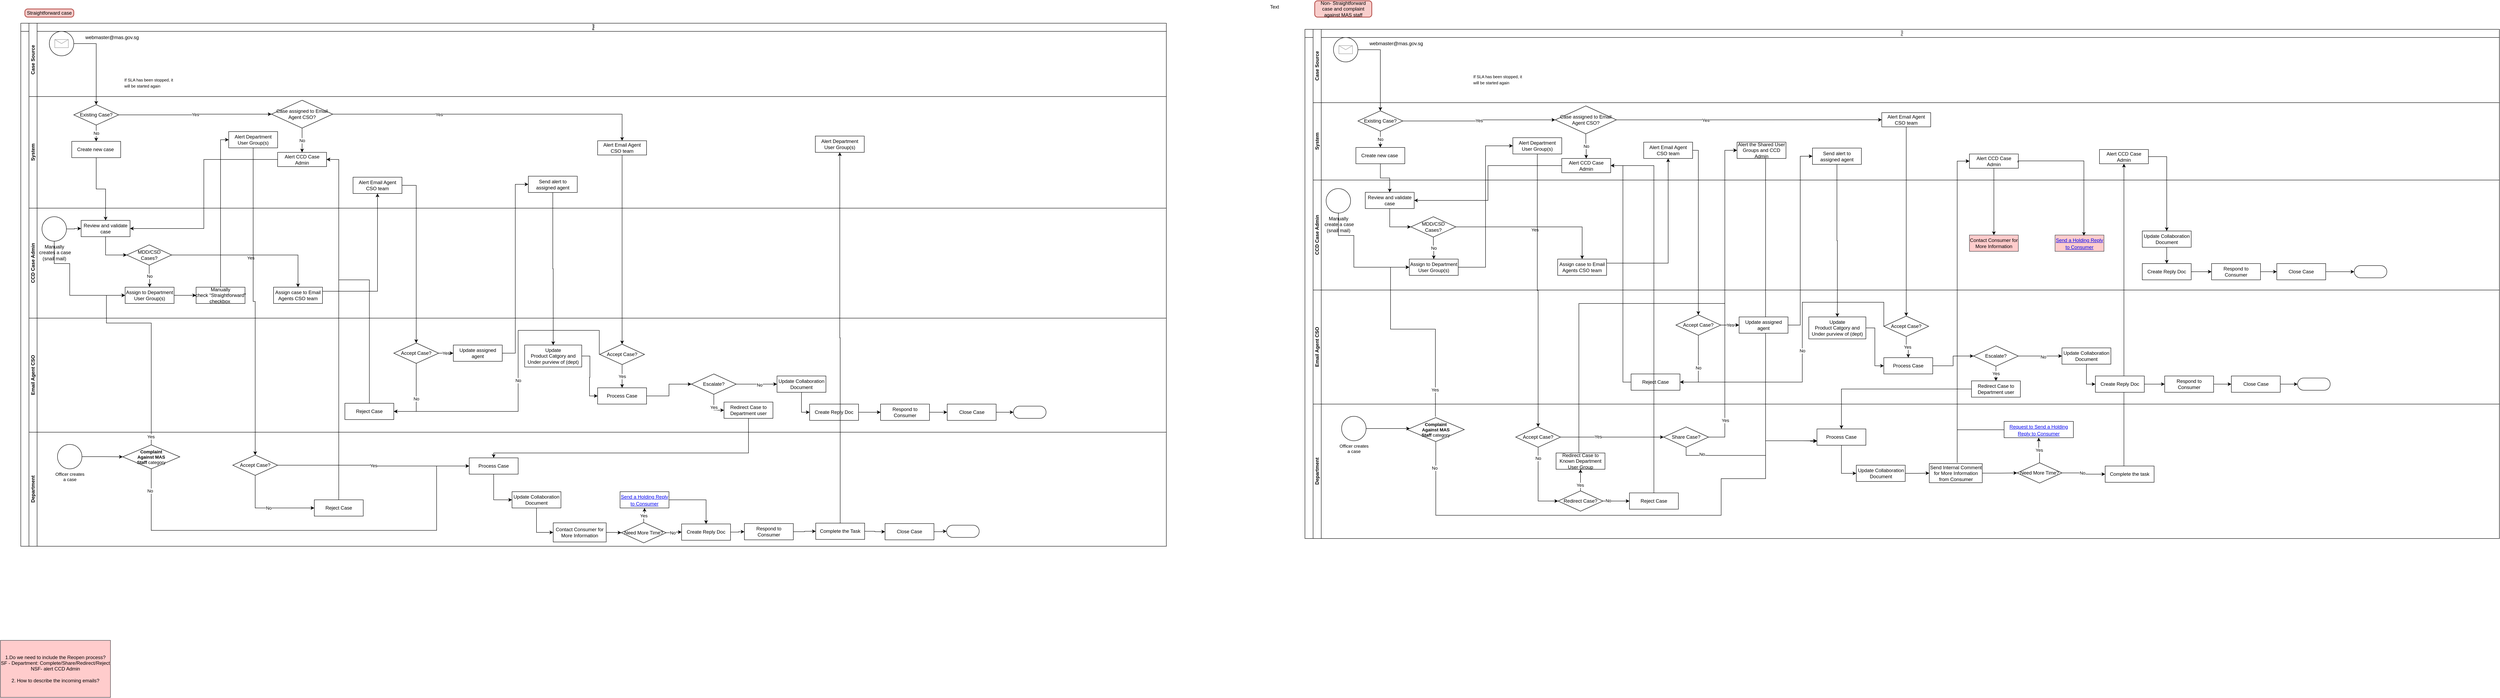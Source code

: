 <mxfile version="22.1.21" type="github">
  <diagram id="kgpKYQtTHZ0yAKxKKP6v" name="Page-1">
    <mxGraphModel dx="1062" dy="1008" grid="1" gridSize="10" guides="1" tooltips="1" connect="1" arrows="1" fold="1" page="1" pageScale="1" pageWidth="850" pageHeight="1100" math="0" shadow="0">
      <root>
        <mxCell id="0" />
        <mxCell id="1" parent="0" />
        <mxCell id="mzh-qhOiG0cxyF0jxg3i-44" value="Pool" style="swimlane;html=1;childLayout=stackLayout;resizeParent=1;resizeParentMax=0;horizontal=0;startSize=20;horizontalStack=0;fontSize=7;direction=south;" parent="1" vertex="1">
          <mxGeometry x="1600" y="185" width="2810" height="1284" as="geometry" />
        </mxCell>
        <mxCell id="mzh-qhOiG0cxyF0jxg3i-45" value="" style="edgeStyle=orthogonalEdgeStyle;rounded=0;orthogonalLoop=1;jettySize=auto;html=1;entryX=0.5;entryY=0;entryDx=0;entryDy=0;exitX=1;exitY=0.5;exitDx=0;exitDy=0;" parent="mzh-qhOiG0cxyF0jxg3i-44" source="mzh-qhOiG0cxyF0jxg3i-49" target="mzh-qhOiG0cxyF0jxg3i-55" edge="1">
          <mxGeometry relative="1" as="geometry">
            <mxPoint x="140" y="60" as="targetPoint" />
          </mxGeometry>
        </mxCell>
        <mxCell id="mzh-qhOiG0cxyF0jxg3i-46" style="edgeStyle=orthogonalEdgeStyle;rounded=0;orthogonalLoop=1;jettySize=auto;html=1;" parent="mzh-qhOiG0cxyF0jxg3i-44" source="mzh-qhOiG0cxyF0jxg3i-56" target="mzh-qhOiG0cxyF0jxg3i-67" edge="1">
          <mxGeometry relative="1" as="geometry" />
        </mxCell>
        <mxCell id="mzh-qhOiG0cxyF0jxg3i-48" value="Case Source" style="swimlane;html=1;startSize=20;horizontal=0;" parent="mzh-qhOiG0cxyF0jxg3i-44" vertex="1">
          <mxGeometry x="20" width="2790" height="180" as="geometry" />
        </mxCell>
        <mxCell id="mzh-qhOiG0cxyF0jxg3i-49" value="" style="ellipse;whiteSpace=wrap;html=1;" parent="mzh-qhOiG0cxyF0jxg3i-48" vertex="1">
          <mxGeometry x="50" y="20" width="60" height="60" as="geometry" />
        </mxCell>
        <mxCell id="mzh-qhOiG0cxyF0jxg3i-50" value="" style="verticalLabelPosition=bottom;shadow=0;dashed=0;align=center;html=1;verticalAlign=top;strokeWidth=1;shape=mxgraph.mockup.misc.mail2;strokeColor=#999999;rounded=0;glass=0;" parent="mzh-qhOiG0cxyF0jxg3i-48" vertex="1">
          <mxGeometry x="63.34" y="40" width="33.33" height="20" as="geometry" />
        </mxCell>
        <mxCell id="mzh-qhOiG0cxyF0jxg3i-51" value="webmaster@mas.gov.sg" style="text;html=1;strokeColor=none;fillColor=none;align=center;verticalAlign=middle;whiteSpace=wrap;rounded=0;" parent="mzh-qhOiG0cxyF0jxg3i-48" vertex="1">
          <mxGeometry x="174" y="20" width="60" height="30" as="geometry" />
        </mxCell>
        <mxCell id="mzh-qhOiG0cxyF0jxg3i-52" value="System" style="swimlane;html=1;startSize=20;horizontal=0;" parent="mzh-qhOiG0cxyF0jxg3i-44" vertex="1">
          <mxGeometry x="20" y="180" width="2790" height="274" as="geometry" />
        </mxCell>
        <mxCell id="mzh-qhOiG0cxyF0jxg3i-53" value="No" style="edgeStyle=orthogonalEdgeStyle;rounded=0;orthogonalLoop=1;jettySize=auto;html=1;" parent="mzh-qhOiG0cxyF0jxg3i-52" source="mzh-qhOiG0cxyF0jxg3i-55" target="mzh-qhOiG0cxyF0jxg3i-56" edge="1">
          <mxGeometry relative="1" as="geometry" />
        </mxCell>
        <mxCell id="mzh-qhOiG0cxyF0jxg3i-54" value="Yes" style="edgeStyle=orthogonalEdgeStyle;rounded=0;orthogonalLoop=1;jettySize=auto;html=1;entryX=0;entryY=0.5;entryDx=0;entryDy=0;fontColor=#000000;" parent="mzh-qhOiG0cxyF0jxg3i-52" source="mzh-qhOiG0cxyF0jxg3i-55" target="mzh-qhOiG0cxyF0jxg3i-61" edge="1">
          <mxGeometry relative="1" as="geometry" />
        </mxCell>
        <mxCell id="mzh-qhOiG0cxyF0jxg3i-55" value="Existing Case?" style="rhombus;whiteSpace=wrap;html=1;rounded=0;glass=0;" parent="mzh-qhOiG0cxyF0jxg3i-52" vertex="1">
          <mxGeometry x="110" y="20" width="110" height="50" as="geometry" />
        </mxCell>
        <mxCell id="mzh-qhOiG0cxyF0jxg3i-56" value="Create new case&amp;nbsp;" style="rounded=0;whiteSpace=wrap;html=1;glass=0;shadow=0;" parent="mzh-qhOiG0cxyF0jxg3i-52" vertex="1">
          <mxGeometry x="105" y="110" width="120" height="40" as="geometry" />
        </mxCell>
        <mxCell id="mzh-qhOiG0cxyF0jxg3i-61" value="Case assigned to Email Agent CSO?" style="rhombus;whiteSpace=wrap;html=1;rounded=0;glass=0;" parent="mzh-qhOiG0cxyF0jxg3i-52" vertex="1">
          <mxGeometry x="595" y="9" width="150" height="68.5" as="geometry" />
        </mxCell>
        <mxCell id="mzh-qhOiG0cxyF0jxg3i-129" value="Alert Department User Group(s)" style="rounded=0;whiteSpace=wrap;html=1;glass=0;shadow=0;" parent="mzh-qhOiG0cxyF0jxg3i-52" vertex="1">
          <mxGeometry x="490" y="86" width="120" height="40" as="geometry" />
        </mxCell>
        <mxCell id="mzh-qhOiG0cxyF0jxg3i-63" value="Alert CCD Case Admin" style="whiteSpace=wrap;html=1;rounded=0;glass=0;fontColor=#000000;" parent="mzh-qhOiG0cxyF0jxg3i-52" vertex="1">
          <mxGeometry x="610" y="137" width="120" height="35" as="geometry" />
        </mxCell>
        <mxCell id="mzh-qhOiG0cxyF0jxg3i-60" value="No" style="edgeStyle=orthogonalEdgeStyle;rounded=0;orthogonalLoop=1;jettySize=auto;html=1;entryX=0.5;entryY=0;entryDx=0;entryDy=0;fontColor=#000000;exitX=0.5;exitY=1;exitDx=0;exitDy=0;" parent="mzh-qhOiG0cxyF0jxg3i-52" source="mzh-qhOiG0cxyF0jxg3i-61" target="mzh-qhOiG0cxyF0jxg3i-63" edge="1">
          <mxGeometry relative="1" as="geometry">
            <mxPoint x="670" y="10" as="sourcePoint" />
          </mxGeometry>
        </mxCell>
        <mxCell id="04tRBFF7W2GKQMlli6Cc-475" value="Alert Department User Group(s)" style="rounded=0;whiteSpace=wrap;html=1;glass=0;shadow=0;" parent="mzh-qhOiG0cxyF0jxg3i-52" vertex="1">
          <mxGeometry x="1929" y="97" width="120" height="40" as="geometry" />
        </mxCell>
        <mxCell id="mzh-qhOiG0cxyF0jxg3i-76" style="edgeStyle=orthogonalEdgeStyle;rounded=0;orthogonalLoop=1;jettySize=auto;html=1;entryX=1;entryY=0.5;entryDx=0;entryDy=0;fontColor=#000000;exitX=0;exitY=0.5;exitDx=0;exitDy=0;" parent="mzh-qhOiG0cxyF0jxg3i-44" source="mzh-qhOiG0cxyF0jxg3i-63" target="mzh-qhOiG0cxyF0jxg3i-67" edge="1">
          <mxGeometry relative="1" as="geometry" />
        </mxCell>
        <mxCell id="mzh-qhOiG0cxyF0jxg3i-65" value="CCD Case Admin" style="swimlane;html=1;startSize=20;horizontal=0;" parent="mzh-qhOiG0cxyF0jxg3i-44" vertex="1">
          <mxGeometry x="20" y="454" width="2790" height="270" as="geometry">
            <mxRectangle x="20" y="454" width="2790" height="30" as="alternateBounds" />
          </mxGeometry>
        </mxCell>
        <mxCell id="mzh-qhOiG0cxyF0jxg3i-66" style="edgeStyle=orthogonalEdgeStyle;rounded=0;orthogonalLoop=1;jettySize=auto;html=1;entryX=0;entryY=0.5;entryDx=0;entryDy=0;" parent="mzh-qhOiG0cxyF0jxg3i-65" source="mzh-qhOiG0cxyF0jxg3i-67" target="mzh-qhOiG0cxyF0jxg3i-72" edge="1">
          <mxGeometry relative="1" as="geometry" />
        </mxCell>
        <mxCell id="mzh-qhOiG0cxyF0jxg3i-67" value="Review and validate case" style="rounded=0;whiteSpace=wrap;html=1;glass=0;shadow=0;" parent="mzh-qhOiG0cxyF0jxg3i-65" vertex="1">
          <mxGeometry x="128" y="30" width="120" height="40" as="geometry" />
        </mxCell>
        <mxCell id="mzh-qhOiG0cxyF0jxg3i-72" value="MDD/CSD &lt;br&gt;Cases?" style="rhombus;whiteSpace=wrap;html=1;rounded=0;glass=0;" parent="mzh-qhOiG0cxyF0jxg3i-65" vertex="1">
          <mxGeometry x="240" y="90" width="110" height="50" as="geometry" />
        </mxCell>
        <mxCell id="mzh-qhOiG0cxyF0jxg3i-68" value="Assign case to Email Agents CSO team" style="rounded=0;whiteSpace=wrap;html=1;glass=0;shadow=0;" parent="mzh-qhOiG0cxyF0jxg3i-65" vertex="1">
          <mxGeometry x="600" y="194" width="120" height="40" as="geometry" />
        </mxCell>
        <mxCell id="mzh-qhOiG0cxyF0jxg3i-69" style="edgeStyle=orthogonalEdgeStyle;rounded=0;orthogonalLoop=1;jettySize=auto;html=1;entryX=0.5;entryY=0;entryDx=0;entryDy=0;fontColor=#FF562B;exitX=1;exitY=0.5;exitDx=0;exitDy=0;" parent="mzh-qhOiG0cxyF0jxg3i-65" source="mzh-qhOiG0cxyF0jxg3i-72" target="mzh-qhOiG0cxyF0jxg3i-68" edge="1">
          <mxGeometry relative="1" as="geometry">
            <mxPoint x="645" y="95" as="sourcePoint" />
          </mxGeometry>
        </mxCell>
        <mxCell id="mzh-qhOiG0cxyF0jxg3i-70" value="Yes" style="edgeLabel;html=1;align=center;verticalAlign=middle;resizable=0;points=[];fontColor=#000000;" parent="mzh-qhOiG0cxyF0jxg3i-69" vertex="1" connectable="0">
          <mxGeometry x="-0.005" y="-7" relative="1" as="geometry">
            <mxPoint as="offset" />
          </mxGeometry>
        </mxCell>
        <mxCell id="mzh-qhOiG0cxyF0jxg3i-122" value="Assign to Department User Group(s)" style="rounded=0;whiteSpace=wrap;html=1;glass=0;shadow=0;" parent="mzh-qhOiG0cxyF0jxg3i-65" vertex="1">
          <mxGeometry x="236" y="194" width="120" height="40" as="geometry" />
        </mxCell>
        <mxCell id="mzh-qhOiG0cxyF0jxg3i-71" value="No" style="edgeStyle=orthogonalEdgeStyle;rounded=0;orthogonalLoop=1;jettySize=auto;html=1;fontColor=#000000;entryX=0.5;entryY=0;entryDx=0;entryDy=0;" parent="mzh-qhOiG0cxyF0jxg3i-65" source="mzh-qhOiG0cxyF0jxg3i-72" target="mzh-qhOiG0cxyF0jxg3i-122" edge="1">
          <mxGeometry relative="1" as="geometry">
            <mxPoint x="293" y="270" as="targetPoint" />
          </mxGeometry>
        </mxCell>
        <mxCell id="mzh-qhOiG0cxyF0jxg3i-130" style="edgeStyle=orthogonalEdgeStyle;rounded=0;orthogonalLoop=1;jettySize=auto;html=1;exitX=0.5;exitY=1;exitDx=0;exitDy=0;exitPerimeter=0;entryX=0;entryY=0.5;entryDx=0;entryDy=0;" parent="mzh-qhOiG0cxyF0jxg3i-65" source="mzh-qhOiG0cxyF0jxg3i-128" target="mzh-qhOiG0cxyF0jxg3i-122" edge="1">
          <mxGeometry relative="1" as="geometry">
            <mxPoint x="62" y="86" as="sourcePoint" />
            <mxPoint x="100" y="216" as="targetPoint" />
            <Array as="points">
              <mxPoint x="62" y="136" />
              <mxPoint x="100" y="136" />
              <mxPoint x="100" y="214" />
            </Array>
          </mxGeometry>
        </mxCell>
        <mxCell id="04tRBFF7W2GKQMlli6Cc-308" style="edgeStyle=orthogonalEdgeStyle;rounded=0;orthogonalLoop=1;jettySize=auto;html=1;entryX=0;entryY=0.5;entryDx=0;entryDy=0;" parent="mzh-qhOiG0cxyF0jxg3i-65" source="mzh-qhOiG0cxyF0jxg3i-128" target="mzh-qhOiG0cxyF0jxg3i-67" edge="1">
          <mxGeometry relative="1" as="geometry" />
        </mxCell>
        <mxCell id="mzh-qhOiG0cxyF0jxg3i-128" value="Manually&lt;br&gt;&amp;nbsp;creates a case&lt;br&gt;(snail mail)" style="verticalLabelPosition=bottom;verticalAlign=top;html=1;shape=mxgraph.flowchart.on-page_reference;" parent="mzh-qhOiG0cxyF0jxg3i-65" vertex="1">
          <mxGeometry x="32" y="21" width="60" height="60" as="geometry" />
        </mxCell>
        <mxCell id="mzh-qhOiG0cxyF0jxg3i-146" value="Manually check&amp;nbsp;“Straightforward” checkbox&amp;nbsp;" style="rounded=0;whiteSpace=wrap;html=1;glass=0;shadow=0;" parent="mzh-qhOiG0cxyF0jxg3i-65" vertex="1">
          <mxGeometry x="410" y="194" width="120" height="40" as="geometry" />
        </mxCell>
        <mxCell id="mzh-qhOiG0cxyF0jxg3i-136" style="edgeStyle=orthogonalEdgeStyle;rounded=0;orthogonalLoop=1;jettySize=auto;html=1;entryX=0;entryY=0.5;entryDx=0;entryDy=0;exitX=1;exitY=0.5;exitDx=0;exitDy=0;" parent="mzh-qhOiG0cxyF0jxg3i-65" source="mzh-qhOiG0cxyF0jxg3i-122" target="mzh-qhOiG0cxyF0jxg3i-146" edge="1">
          <mxGeometry relative="1" as="geometry" />
        </mxCell>
        <mxCell id="mzh-qhOiG0cxyF0jxg3i-79" value="Email Agent CSO" style="swimlane;html=1;startSize=20;horizontal=0;" parent="mzh-qhOiG0cxyF0jxg3i-44" vertex="1">
          <mxGeometry x="20" y="724" width="2790" height="280" as="geometry" />
        </mxCell>
        <mxCell id="mzh-qhOiG0cxyF0jxg3i-104" value="Department" style="swimlane;html=1;startSize=20;horizontal=0;" parent="mzh-qhOiG0cxyF0jxg3i-44" vertex="1">
          <mxGeometry x="20" y="1004" width="2790" height="280" as="geometry" />
        </mxCell>
        <mxCell id="mzh-qhOiG0cxyF0jxg3i-57" value="Send alert to assigned agent" style="rounded=0;whiteSpace=wrap;html=1;glass=0;shadow=0;" parent="mzh-qhOiG0cxyF0jxg3i-104" vertex="1">
          <mxGeometry x="1225" y="-628.5" width="120" height="40" as="geometry" />
        </mxCell>
        <mxCell id="mzh-qhOiG0cxyF0jxg3i-114" style="edgeStyle=orthogonalEdgeStyle;rounded=0;orthogonalLoop=1;jettySize=auto;html=1;entryX=0;entryY=0.5;entryDx=0;entryDy=0;" parent="mzh-qhOiG0cxyF0jxg3i-104" source="mzh-qhOiG0cxyF0jxg3i-80" target="mzh-qhOiG0cxyF0jxg3i-57" edge="1">
          <mxGeometry relative="1" as="geometry" />
        </mxCell>
        <mxCell id="mzh-qhOiG0cxyF0jxg3i-62" value="Alert Email Agent CSO team" style="whiteSpace=wrap;html=1;rounded=0;glass=0;" parent="mzh-qhOiG0cxyF0jxg3i-104" vertex="1">
          <mxGeometry x="1395" y="-715.5" width="120" height="35" as="geometry" />
        </mxCell>
        <mxCell id="mzh-qhOiG0cxyF0jxg3i-75" style="edgeStyle=orthogonalEdgeStyle;rounded=0;orthogonalLoop=1;jettySize=auto;html=1;entryX=0.5;entryY=0;entryDx=0;entryDy=0;fontColor=#000000;" parent="mzh-qhOiG0cxyF0jxg3i-104" source="mzh-qhOiG0cxyF0jxg3i-62" target="mzh-qhOiG0cxyF0jxg3i-103" edge="1">
          <mxGeometry relative="1" as="geometry" />
        </mxCell>
        <mxCell id="mzh-qhOiG0cxyF0jxg3i-64" value="Alert Email Agent CSO team" style="rounded=0;whiteSpace=wrap;html=1;glass=0;shadow=0;" parent="mzh-qhOiG0cxyF0jxg3i-104" vertex="1">
          <mxGeometry x="795" y="-626" width="120" height="40" as="geometry" />
        </mxCell>
        <mxCell id="mzh-qhOiG0cxyF0jxg3i-78" style="edgeStyle=orthogonalEdgeStyle;rounded=0;orthogonalLoop=1;jettySize=auto;html=1;fontColor=#000000;exitX=1;exitY=0.5;exitDx=0;exitDy=0;entryX=0.5;entryY=0;entryDx=0;entryDy=0;" parent="mzh-qhOiG0cxyF0jxg3i-104" source="mzh-qhOiG0cxyF0jxg3i-64" target="mzh-qhOiG0cxyF0jxg3i-99" edge="1">
          <mxGeometry relative="1" as="geometry" />
        </mxCell>
        <mxCell id="mzh-qhOiG0cxyF0jxg3i-74" value="" style="edgeStyle=orthogonalEdgeStyle;rounded=0;orthogonalLoop=1;jettySize=auto;html=1;fontColor=#FF562B;" parent="mzh-qhOiG0cxyF0jxg3i-104" source="mzh-qhOiG0cxyF0jxg3i-89" target="mzh-qhOiG0cxyF0jxg3i-106" edge="1">
          <mxGeometry relative="1" as="geometry">
            <Array as="points">
              <mxPoint x="1765" y="51" />
              <mxPoint x="1140" y="51" />
            </Array>
          </mxGeometry>
        </mxCell>
        <mxCell id="mzh-qhOiG0cxyF0jxg3i-80" value="Update assigned agent" style="rounded=0;whiteSpace=wrap;html=1;glass=0;shadow=0;" parent="mzh-qhOiG0cxyF0jxg3i-104" vertex="1">
          <mxGeometry x="1041" y="-214" width="120" height="40" as="geometry" />
        </mxCell>
        <mxCell id="mzh-qhOiG0cxyF0jxg3i-82" value="Update &lt;br&gt;&lt;font color=&quot;#030202&quot;&gt;Product Catgory and Under purview of (dept)&lt;/font&gt;" style="whiteSpace=wrap;html=1;rounded=0;glass=0;" parent="mzh-qhOiG0cxyF0jxg3i-104" vertex="1">
          <mxGeometry x="1216" y="-214" width="140" height="54" as="geometry" />
        </mxCell>
        <mxCell id="mzh-qhOiG0cxyF0jxg3i-47" style="edgeStyle=orthogonalEdgeStyle;rounded=0;orthogonalLoop=1;jettySize=auto;html=1;" parent="mzh-qhOiG0cxyF0jxg3i-104" source="mzh-qhOiG0cxyF0jxg3i-57" target="mzh-qhOiG0cxyF0jxg3i-82" edge="1">
          <mxGeometry relative="1" as="geometry" />
        </mxCell>
        <mxCell id="mzh-qhOiG0cxyF0jxg3i-84" value="Process Case" style="whiteSpace=wrap;html=1;rounded=0;glass=0;" parent="mzh-qhOiG0cxyF0jxg3i-104" vertex="1">
          <mxGeometry x="1395" y="-109" width="120" height="40" as="geometry" />
        </mxCell>
        <mxCell id="mzh-qhOiG0cxyF0jxg3i-81" style="edgeStyle=orthogonalEdgeStyle;rounded=0;orthogonalLoop=1;jettySize=auto;html=1;fontColor=#FF562B;entryX=0;entryY=0.5;entryDx=0;entryDy=0;" parent="mzh-qhOiG0cxyF0jxg3i-104" source="mzh-qhOiG0cxyF0jxg3i-82" target="mzh-qhOiG0cxyF0jxg3i-84" edge="1">
          <mxGeometry relative="1" as="geometry" />
        </mxCell>
        <mxCell id="mzh-qhOiG0cxyF0jxg3i-85" value="Escalate?" style="rhombus;whiteSpace=wrap;html=1;rounded=0;glass=0;" parent="mzh-qhOiG0cxyF0jxg3i-104" vertex="1">
          <mxGeometry x="1625" y="-143" width="110" height="50" as="geometry" />
        </mxCell>
        <mxCell id="mzh-qhOiG0cxyF0jxg3i-83" style="edgeStyle=orthogonalEdgeStyle;rounded=0;orthogonalLoop=1;jettySize=auto;html=1;entryX=0;entryY=0.5;entryDx=0;entryDy=0;fontColor=#FF562B;" parent="mzh-qhOiG0cxyF0jxg3i-104" source="mzh-qhOiG0cxyF0jxg3i-84" target="mzh-qhOiG0cxyF0jxg3i-85" edge="1">
          <mxGeometry relative="1" as="geometry" />
        </mxCell>
        <mxCell id="mzh-qhOiG0cxyF0jxg3i-86" value="Update Collaboration Document" style="whiteSpace=wrap;html=1;rounded=0;glass=0;" parent="mzh-qhOiG0cxyF0jxg3i-104" vertex="1">
          <mxGeometry x="1835" y="-138" width="120" height="40" as="geometry" />
        </mxCell>
        <mxCell id="mzh-qhOiG0cxyF0jxg3i-87" style="edgeStyle=orthogonalEdgeStyle;rounded=0;orthogonalLoop=1;jettySize=auto;html=1;entryX=0;entryY=0.5;entryDx=0;entryDy=0;fontColor=#FF562B;" parent="mzh-qhOiG0cxyF0jxg3i-104" source="mzh-qhOiG0cxyF0jxg3i-85" target="mzh-qhOiG0cxyF0jxg3i-86" edge="1">
          <mxGeometry relative="1" as="geometry" />
        </mxCell>
        <mxCell id="mzh-qhOiG0cxyF0jxg3i-88" value="No" style="edgeLabel;html=1;align=center;verticalAlign=middle;resizable=0;points=[];" parent="mzh-qhOiG0cxyF0jxg3i-87" vertex="1" connectable="0">
          <mxGeometry x="0.143" y="-2" relative="1" as="geometry">
            <mxPoint as="offset" />
          </mxGeometry>
        </mxCell>
        <mxCell id="mzh-qhOiG0cxyF0jxg3i-89" value="Redirect Case to Department user" style="whiteSpace=wrap;html=1;rounded=0;glass=0;" parent="mzh-qhOiG0cxyF0jxg3i-104" vertex="1">
          <mxGeometry x="1705" y="-74" width="120" height="40" as="geometry" />
        </mxCell>
        <mxCell id="mzh-qhOiG0cxyF0jxg3i-90" value="&lt;font color=&quot;#030202&quot;&gt;Yes&lt;/font&gt;" style="edgeStyle=orthogonalEdgeStyle;rounded=0;orthogonalLoop=1;jettySize=auto;html=1;entryX=0;entryY=0.5;entryDx=0;entryDy=0;fontColor=#FF562B;strokeColor=#030202;" parent="mzh-qhOiG0cxyF0jxg3i-104" source="mzh-qhOiG0cxyF0jxg3i-85" target="mzh-qhOiG0cxyF0jxg3i-89" edge="1">
          <mxGeometry relative="1" as="geometry" />
        </mxCell>
        <mxCell id="mzh-qhOiG0cxyF0jxg3i-92" value="Respond to Consumer" style="whiteSpace=wrap;html=1;rounded=0;glass=0;" parent="mzh-qhOiG0cxyF0jxg3i-104" vertex="1">
          <mxGeometry x="2089" y="-69" width="120" height="40" as="geometry" />
        </mxCell>
        <mxCell id="mzh-qhOiG0cxyF0jxg3i-93" style="edgeStyle=orthogonalEdgeStyle;rounded=0;orthogonalLoop=1;jettySize=auto;html=1;entryX=0;entryY=0.5;entryDx=0;entryDy=0;" parent="mzh-qhOiG0cxyF0jxg3i-104" source="mzh-qhOiG0cxyF0jxg3i-94" target="mzh-qhOiG0cxyF0jxg3i-92" edge="1">
          <mxGeometry relative="1" as="geometry" />
        </mxCell>
        <mxCell id="mzh-qhOiG0cxyF0jxg3i-94" value="Create Reply Doc" style="whiteSpace=wrap;html=1;rounded=0;glass=0;" parent="mzh-qhOiG0cxyF0jxg3i-104" vertex="1">
          <mxGeometry x="1915" y="-69" width="120" height="40" as="geometry" />
        </mxCell>
        <mxCell id="mzh-qhOiG0cxyF0jxg3i-95" style="edgeStyle=orthogonalEdgeStyle;rounded=0;orthogonalLoop=1;jettySize=auto;html=1;entryX=0;entryY=0.5;entryDx=0;entryDy=0;" parent="mzh-qhOiG0cxyF0jxg3i-104" source="mzh-qhOiG0cxyF0jxg3i-86" target="mzh-qhOiG0cxyF0jxg3i-94" edge="1">
          <mxGeometry relative="1" as="geometry" />
        </mxCell>
        <mxCell id="mzh-qhOiG0cxyF0jxg3i-96" value="Close Case" style="whiteSpace=wrap;html=1;rounded=0;glass=0;" parent="mzh-qhOiG0cxyF0jxg3i-104" vertex="1">
          <mxGeometry x="2252.5" y="-69" width="120" height="40" as="geometry" />
        </mxCell>
        <mxCell id="mzh-qhOiG0cxyF0jxg3i-91" style="edgeStyle=orthogonalEdgeStyle;rounded=0;orthogonalLoop=1;jettySize=auto;html=1;entryX=0;entryY=0.5;entryDx=0;entryDy=0;" parent="mzh-qhOiG0cxyF0jxg3i-104" source="mzh-qhOiG0cxyF0jxg3i-92" target="mzh-qhOiG0cxyF0jxg3i-96" edge="1">
          <mxGeometry relative="1" as="geometry" />
        </mxCell>
        <mxCell id="mzh-qhOiG0cxyF0jxg3i-97" value="Yes" style="edgeStyle=orthogonalEdgeStyle;rounded=0;orthogonalLoop=1;jettySize=auto;html=1;entryX=0;entryY=0.5;entryDx=0;entryDy=0;" parent="mzh-qhOiG0cxyF0jxg3i-104" source="mzh-qhOiG0cxyF0jxg3i-99" target="mzh-qhOiG0cxyF0jxg3i-80" edge="1">
          <mxGeometry relative="1" as="geometry" />
        </mxCell>
        <mxCell id="mzh-qhOiG0cxyF0jxg3i-99" value="Accept Case?" style="rhombus;whiteSpace=wrap;html=1;rounded=0;glass=0;" parent="mzh-qhOiG0cxyF0jxg3i-104" vertex="1">
          <mxGeometry x="895" y="-219" width="110" height="50" as="geometry" />
        </mxCell>
        <mxCell id="mzh-qhOiG0cxyF0jxg3i-100" value="Reject Case" style="rounded=0;whiteSpace=wrap;html=1;glass=0;shadow=0;" parent="mzh-qhOiG0cxyF0jxg3i-104" vertex="1">
          <mxGeometry x="775" y="-71" width="120" height="40" as="geometry" />
        </mxCell>
        <mxCell id="mzh-qhOiG0cxyF0jxg3i-98" value="No" style="edgeStyle=orthogonalEdgeStyle;rounded=0;orthogonalLoop=1;jettySize=auto;html=1;entryX=1;entryY=0.5;entryDx=0;entryDy=0;exitX=0.5;exitY=1;exitDx=0;exitDy=0;" parent="mzh-qhOiG0cxyF0jxg3i-104" source="mzh-qhOiG0cxyF0jxg3i-99" target="mzh-qhOiG0cxyF0jxg3i-100" edge="1">
          <mxGeometry relative="1" as="geometry" />
        </mxCell>
        <mxCell id="mzh-qhOiG0cxyF0jxg3i-101" value="Yes" style="edgeStyle=orthogonalEdgeStyle;rounded=0;orthogonalLoop=1;jettySize=auto;html=1;" parent="mzh-qhOiG0cxyF0jxg3i-104" source="mzh-qhOiG0cxyF0jxg3i-103" target="mzh-qhOiG0cxyF0jxg3i-84" edge="1">
          <mxGeometry relative="1" as="geometry" />
        </mxCell>
        <mxCell id="mzh-qhOiG0cxyF0jxg3i-102" value="No" style="edgeStyle=orthogonalEdgeStyle;rounded=0;orthogonalLoop=1;jettySize=auto;html=1;entryX=1;entryY=0.5;entryDx=0;entryDy=0;exitX=0;exitY=0.5;exitDx=0;exitDy=0;" parent="mzh-qhOiG0cxyF0jxg3i-104" source="mzh-qhOiG0cxyF0jxg3i-103" target="mzh-qhOiG0cxyF0jxg3i-100" edge="1">
          <mxGeometry relative="1" as="geometry">
            <Array as="points">
              <mxPoint x="1399" y="-250" />
              <mxPoint x="1200" y="-250" />
              <mxPoint x="1200" y="-51" />
            </Array>
          </mxGeometry>
        </mxCell>
        <mxCell id="mzh-qhOiG0cxyF0jxg3i-103" value="Accept Case?" style="rhombus;whiteSpace=wrap;html=1;rounded=0;glass=0;" parent="mzh-qhOiG0cxyF0jxg3i-104" vertex="1">
          <mxGeometry x="1400" y="-216" width="110" height="50" as="geometry" />
        </mxCell>
        <mxCell id="mzh-qhOiG0cxyF0jxg3i-105" style="edgeStyle=orthogonalEdgeStyle;rounded=0;orthogonalLoop=1;jettySize=auto;html=1;entryX=0;entryY=0.5;entryDx=0;entryDy=0;strokeColor=#030202;fontColor=#030202;exitX=0.5;exitY=1;exitDx=0;exitDy=0;" parent="mzh-qhOiG0cxyF0jxg3i-104" source="mzh-qhOiG0cxyF0jxg3i-106" target="mzh-qhOiG0cxyF0jxg3i-108" edge="1">
          <mxGeometry relative="1" as="geometry" />
        </mxCell>
        <mxCell id="mzh-qhOiG0cxyF0jxg3i-106" value="Process Case" style="whiteSpace=wrap;html=1;rounded=0;glass=0;" parent="mzh-qhOiG0cxyF0jxg3i-104" vertex="1">
          <mxGeometry x="1080" y="63" width="120" height="40" as="geometry" />
        </mxCell>
        <mxCell id="mzh-qhOiG0cxyF0jxg3i-108" value="Update Collaboration Document" style="whiteSpace=wrap;html=1;rounded=0;glass=0;" parent="mzh-qhOiG0cxyF0jxg3i-104" vertex="1">
          <mxGeometry x="1185" y="146" width="120" height="40" as="geometry" />
        </mxCell>
        <mxCell id="mzh-qhOiG0cxyF0jxg3i-109" style="edgeStyle=orthogonalEdgeStyle;rounded=0;orthogonalLoop=1;jettySize=auto;html=1;entryX=0;entryY=0.5;entryDx=0;entryDy=0;" parent="mzh-qhOiG0cxyF0jxg3i-104" source="mzh-qhOiG0cxyF0jxg3i-110" target="mzh-qhOiG0cxyF0jxg3i-111" edge="1">
          <mxGeometry relative="1" as="geometry" />
        </mxCell>
        <mxCell id="mzh-qhOiG0cxyF0jxg3i-110" value="Create Reply Doc" style="whiteSpace=wrap;html=1;rounded=0;glass=0;" parent="mzh-qhOiG0cxyF0jxg3i-104" vertex="1">
          <mxGeometry x="1601" y="225.25" width="120" height="40" as="geometry" />
        </mxCell>
        <mxCell id="mzh-qhOiG0cxyF0jxg3i-111" value="Respond to Consumer" style="whiteSpace=wrap;html=1;rounded=0;glass=0;" parent="mzh-qhOiG0cxyF0jxg3i-104" vertex="1">
          <mxGeometry x="1755" y="224.25" width="120" height="40" as="geometry" />
        </mxCell>
        <mxCell id="mzh-qhOiG0cxyF0jxg3i-113" style="edgeStyle=orthogonalEdgeStyle;rounded=0;orthogonalLoop=1;jettySize=auto;html=1;entryX=0;entryY=0.5;entryDx=0;entryDy=0;" parent="mzh-qhOiG0cxyF0jxg3i-104" source="04tRBFF7W2GKQMlli6Cc-470" target="mzh-qhOiG0cxyF0jxg3i-112" edge="1">
          <mxGeometry relative="1" as="geometry" />
        </mxCell>
        <mxCell id="mzh-qhOiG0cxyF0jxg3i-112" value="Close Case" style="whiteSpace=wrap;html=1;rounded=0;glass=0;" parent="mzh-qhOiG0cxyF0jxg3i-104" vertex="1">
          <mxGeometry x="2100" y="224.25" width="120" height="40" as="geometry" />
        </mxCell>
        <mxCell id="mzh-qhOiG0cxyF0jxg3i-116" value="" style="html=1;dashed=0;whitespace=wrap;shape=mxgraph.dfd.start;fontColor=#000000;" parent="mzh-qhOiG0cxyF0jxg3i-104" vertex="1">
          <mxGeometry x="2415" y="-64" width="80" height="30" as="geometry" />
        </mxCell>
        <mxCell id="mzh-qhOiG0cxyF0jxg3i-117" value="" style="edgeStyle=orthogonalEdgeStyle;rounded=0;orthogonalLoop=1;jettySize=auto;html=1;fontColor=#000000;startArrow=none;" parent="mzh-qhOiG0cxyF0jxg3i-104" source="mzh-qhOiG0cxyF0jxg3i-96" target="mzh-qhOiG0cxyF0jxg3i-116" edge="1">
          <mxGeometry relative="1" as="geometry" />
        </mxCell>
        <mxCell id="mzh-qhOiG0cxyF0jxg3i-118" value="" style="html=1;dashed=0;whitespace=wrap;shape=mxgraph.dfd.start;fontColor=#000000;" parent="mzh-qhOiG0cxyF0jxg3i-104" vertex="1">
          <mxGeometry x="2251" y="228.25" width="80" height="30" as="geometry" />
        </mxCell>
        <mxCell id="mzh-qhOiG0cxyF0jxg3i-119" style="edgeStyle=orthogonalEdgeStyle;rounded=0;orthogonalLoop=1;jettySize=auto;html=1;" parent="mzh-qhOiG0cxyF0jxg3i-104" source="mzh-qhOiG0cxyF0jxg3i-112" target="mzh-qhOiG0cxyF0jxg3i-118" edge="1">
          <mxGeometry relative="1" as="geometry" />
        </mxCell>
        <mxCell id="04tRBFF7W2GKQMlli6Cc-309" style="edgeStyle=orthogonalEdgeStyle;rounded=0;orthogonalLoop=1;jettySize=auto;html=1;" parent="mzh-qhOiG0cxyF0jxg3i-104" source="mzh-qhOiG0cxyF0jxg3i-132" target="mzh-qhOiG0cxyF0jxg3i-142" edge="1">
          <mxGeometry relative="1" as="geometry" />
        </mxCell>
        <mxCell id="mzh-qhOiG0cxyF0jxg3i-132" value="Officer creates&lt;br&gt;a case" style="verticalLabelPosition=bottom;verticalAlign=top;html=1;shape=mxgraph.flowchart.on-page_reference;fontSize=11;" parent="mzh-qhOiG0cxyF0jxg3i-104" vertex="1">
          <mxGeometry x="70.0" y="30" width="60" height="60" as="geometry" />
        </mxCell>
        <mxCell id="mzh-qhOiG0cxyF0jxg3i-138" value="Yes" style="edgeStyle=orthogonalEdgeStyle;rounded=0;orthogonalLoop=1;jettySize=auto;html=1;entryX=0;entryY=0.5;entryDx=0;entryDy=0;" parent="mzh-qhOiG0cxyF0jxg3i-104" source="mzh-qhOiG0cxyF0jxg3i-139" target="mzh-qhOiG0cxyF0jxg3i-106" edge="1">
          <mxGeometry relative="1" as="geometry">
            <mxPoint x="1480" y="110" as="targetPoint" />
          </mxGeometry>
        </mxCell>
        <mxCell id="mzh-qhOiG0cxyF0jxg3i-139" value="Accept Case?" style="rhombus;whiteSpace=wrap;html=1;rounded=0;glass=0;" parent="mzh-qhOiG0cxyF0jxg3i-104" vertex="1">
          <mxGeometry x="500" y="56" width="110" height="50" as="geometry" />
        </mxCell>
        <mxCell id="mzh-qhOiG0cxyF0jxg3i-140" value="No" style="edgeStyle=orthogonalEdgeStyle;rounded=0;orthogonalLoop=1;jettySize=auto;html=1;exitX=0.5;exitY=1;exitDx=0;exitDy=0;entryX=0;entryY=0.5;entryDx=0;entryDy=0;" parent="mzh-qhOiG0cxyF0jxg3i-104" source="mzh-qhOiG0cxyF0jxg3i-139" target="mzh-qhOiG0cxyF0jxg3i-149" edge="1">
          <mxGeometry relative="1" as="geometry">
            <mxPoint x="510" y="176" as="targetPoint" />
          </mxGeometry>
        </mxCell>
        <mxCell id="04tRBFF7W2GKQMlli6Cc-310" style="edgeStyle=orthogonalEdgeStyle;rounded=0;orthogonalLoop=1;jettySize=auto;html=1;entryX=0;entryY=0.5;entryDx=0;entryDy=0;" parent="mzh-qhOiG0cxyF0jxg3i-104" source="mzh-qhOiG0cxyF0jxg3i-142" target="mzh-qhOiG0cxyF0jxg3i-106" edge="1">
          <mxGeometry relative="1" as="geometry">
            <Array as="points">
              <mxPoint x="300" y="241" />
              <mxPoint x="1000" y="241" />
              <mxPoint x="1000" y="83" />
            </Array>
          </mxGeometry>
        </mxCell>
        <mxCell id="04tRBFF7W2GKQMlli6Cc-473" value="No" style="edgeLabel;html=1;align=center;verticalAlign=middle;resizable=0;points=[];" parent="04tRBFF7W2GKQMlli6Cc-310" vertex="1" connectable="0">
          <mxGeometry x="-0.901" y="-3" relative="1" as="geometry">
            <mxPoint as="offset" />
          </mxGeometry>
        </mxCell>
        <mxCell id="mzh-qhOiG0cxyF0jxg3i-142" value="&lt;font style=&quot;font-size: 11px;&quot;&gt;&lt;b style=&quot;border-color: var(--border-color); font-size: 11px;&quot;&gt;Complaint&lt;br style=&quot;border-color: var(--border-color); font-size: 11px;&quot;&gt;Against MAS Staff&lt;/b&gt;&amp;nbsp;category&lt;/font&gt;" style="rhombus;whiteSpace=wrap;html=1;rounded=0;glass=0;fontSize=11;" parent="mzh-qhOiG0cxyF0jxg3i-104" vertex="1">
          <mxGeometry x="230" y="31" width="140" height="59" as="geometry" />
        </mxCell>
        <mxCell id="mzh-qhOiG0cxyF0jxg3i-149" value="Reject Case" style="rounded=0;whiteSpace=wrap;html=1;glass=0;shadow=0;" parent="mzh-qhOiG0cxyF0jxg3i-104" vertex="1">
          <mxGeometry x="700" y="166" width="120" height="40" as="geometry" />
        </mxCell>
        <mxCell id="04tRBFF7W2GKQMlli6Cc-171" value="" style="edgeStyle=orthogonalEdgeStyle;rounded=0;orthogonalLoop=1;jettySize=auto;html=1;" parent="mzh-qhOiG0cxyF0jxg3i-104" source="04tRBFF7W2GKQMlli6Cc-167" target="04tRBFF7W2GKQMlli6Cc-169" edge="1">
          <mxGeometry relative="1" as="geometry" />
        </mxCell>
        <mxCell id="04tRBFF7W2GKQMlli6Cc-167" value="Contact Consumer for More Information" style="whiteSpace=wrap;html=1;rounded=0;glass=0;" parent="mzh-qhOiG0cxyF0jxg3i-104" vertex="1">
          <mxGeometry x="1286" y="222.5" width="130" height="47" as="geometry" />
        </mxCell>
        <mxCell id="04tRBFF7W2GKQMlli6Cc-168" value="" style="edgeStyle=orthogonalEdgeStyle;rounded=0;orthogonalLoop=1;jettySize=auto;html=1;entryX=0;entryY=0.5;entryDx=0;entryDy=0;" parent="mzh-qhOiG0cxyF0jxg3i-104" source="mzh-qhOiG0cxyF0jxg3i-108" target="04tRBFF7W2GKQMlli6Cc-167" edge="1">
          <mxGeometry relative="1" as="geometry">
            <mxPoint x="3020" y="1284" as="sourcePoint" />
            <mxPoint x="3145" y="1351" as="targetPoint" />
          </mxGeometry>
        </mxCell>
        <mxCell id="04tRBFF7W2GKQMlli6Cc-173" value="" style="edgeStyle=orthogonalEdgeStyle;rounded=0;orthogonalLoop=1;jettySize=auto;html=1;" parent="mzh-qhOiG0cxyF0jxg3i-104" source="04tRBFF7W2GKQMlli6Cc-169" target="04tRBFF7W2GKQMlli6Cc-172" edge="1">
          <mxGeometry relative="1" as="geometry" />
        </mxCell>
        <mxCell id="04tRBFF7W2GKQMlli6Cc-174" value="Yes" style="edgeLabel;html=1;align=center;verticalAlign=middle;resizable=0;points=[];" parent="04tRBFF7W2GKQMlli6Cc-173" vertex="1" connectable="0">
          <mxGeometry x="-0.083" relative="1" as="geometry">
            <mxPoint as="offset" />
          </mxGeometry>
        </mxCell>
        <mxCell id="04tRBFF7W2GKQMlli6Cc-175" value="" style="edgeStyle=orthogonalEdgeStyle;rounded=0;orthogonalLoop=1;jettySize=auto;html=1;" parent="mzh-qhOiG0cxyF0jxg3i-104" source="04tRBFF7W2GKQMlli6Cc-169" target="mzh-qhOiG0cxyF0jxg3i-110" edge="1">
          <mxGeometry relative="1" as="geometry" />
        </mxCell>
        <mxCell id="04tRBFF7W2GKQMlli6Cc-176" value="No" style="edgeLabel;html=1;align=center;verticalAlign=middle;resizable=0;points=[];" parent="04tRBFF7W2GKQMlli6Cc-175" vertex="1" connectable="0">
          <mxGeometry x="-0.225" relative="1" as="geometry">
            <mxPoint as="offset" />
          </mxGeometry>
        </mxCell>
        <mxCell id="04tRBFF7W2GKQMlli6Cc-169" value="Need More Time?" style="rhombus;whiteSpace=wrap;html=1;rounded=0;glass=0;" parent="mzh-qhOiG0cxyF0jxg3i-104" vertex="1">
          <mxGeometry x="1453" y="221.75" width="110" height="50" as="geometry" />
        </mxCell>
        <mxCell id="04tRBFF7W2GKQMlli6Cc-177" style="edgeStyle=orthogonalEdgeStyle;rounded=0;orthogonalLoop=1;jettySize=auto;html=1;" parent="mzh-qhOiG0cxyF0jxg3i-104" source="04tRBFF7W2GKQMlli6Cc-172" target="mzh-qhOiG0cxyF0jxg3i-110" edge="1">
          <mxGeometry relative="1" as="geometry" />
        </mxCell>
        <mxCell id="04tRBFF7W2GKQMlli6Cc-172" value="&lt;h3 style=&quot;&quot;&gt;&lt;span style=&quot;font-weight: normal;&quot;&gt;&lt;font size=&quot;1&quot;&gt;&lt;a name=&quot;_Toc15161569&quot;&gt;&lt;/a&gt;&lt;a name=&quot;_Toc15168301&quot;&gt;&lt;/a&gt;&lt;a name=&quot;_Toc15170673&quot;&gt;&lt;/a&gt;&lt;a name=&quot;_Toc15226314&quot;&gt;&lt;/a&gt;&lt;a name=&quot;_Toc15227110&quot;&gt;&lt;/a&gt;&lt;a name=&quot;_Toc15228754&quot;&gt;&lt;/a&gt;&lt;a style=&quot;font-size: 12px;&quot; name=&quot;_Toc151331943&quot;&gt;Send a Holding Reply to Consumer&lt;/a&gt;&lt;/font&gt;&lt;/span&gt;&lt;/h3&gt;" style="whiteSpace=wrap;html=1;rounded=0;glass=0;" parent="mzh-qhOiG0cxyF0jxg3i-104" vertex="1">
          <mxGeometry x="1450" y="146" width="120" height="40" as="geometry" />
        </mxCell>
        <mxCell id="04tRBFF7W2GKQMlli6Cc-470" value="Complete the Task" style="whiteSpace=wrap;html=1;rounded=0;glass=0;" parent="mzh-qhOiG0cxyF0jxg3i-104" vertex="1">
          <mxGeometry x="1930" y="223.25" width="120" height="40" as="geometry" />
        </mxCell>
        <mxCell id="04tRBFF7W2GKQMlli6Cc-471" value="" style="edgeStyle=orthogonalEdgeStyle;rounded=0;orthogonalLoop=1;jettySize=auto;html=1;entryX=0;entryY=0.5;entryDx=0;entryDy=0;" parent="mzh-qhOiG0cxyF0jxg3i-104" source="mzh-qhOiG0cxyF0jxg3i-111" target="04tRBFF7W2GKQMlli6Cc-470" edge="1">
          <mxGeometry relative="1" as="geometry">
            <mxPoint x="3575" y="1433" as="sourcePoint" />
            <mxPoint x="3780" y="1433" as="targetPoint" />
          </mxGeometry>
        </mxCell>
        <mxCell id="mzh-qhOiG0cxyF0jxg3i-58" style="edgeStyle=orthogonalEdgeStyle;rounded=0;orthogonalLoop=1;jettySize=auto;html=1;fontColor=#000000;exitX=1;exitY=0.5;exitDx=0;exitDy=0;" parent="mzh-qhOiG0cxyF0jxg3i-44" source="mzh-qhOiG0cxyF0jxg3i-61" target="mzh-qhOiG0cxyF0jxg3i-62" edge="1">
          <mxGeometry relative="1" as="geometry">
            <mxPoint x="765" y="165" as="sourcePoint" />
          </mxGeometry>
        </mxCell>
        <mxCell id="mzh-qhOiG0cxyF0jxg3i-59" value="Yes" style="edgeLabel;html=1;align=center;verticalAlign=middle;resizable=0;points=[];" parent="mzh-qhOiG0cxyF0jxg3i-58" vertex="1" connectable="0">
          <mxGeometry x="-0.327" relative="1" as="geometry">
            <mxPoint as="offset" />
          </mxGeometry>
        </mxCell>
        <mxCell id="mzh-qhOiG0cxyF0jxg3i-77" style="edgeStyle=orthogonalEdgeStyle;rounded=0;orthogonalLoop=1;jettySize=auto;html=1;entryX=0.5;entryY=1;entryDx=0;entryDy=0;fontColor=#000000;exitX=1;exitY=0.25;exitDx=0;exitDy=0;" parent="mzh-qhOiG0cxyF0jxg3i-44" source="mzh-qhOiG0cxyF0jxg3i-68" target="mzh-qhOiG0cxyF0jxg3i-64" edge="1">
          <mxGeometry relative="1" as="geometry" />
        </mxCell>
        <mxCell id="mzh-qhOiG0cxyF0jxg3i-115" style="edgeStyle=orthogonalEdgeStyle;rounded=0;orthogonalLoop=1;jettySize=auto;html=1;exitX=0.5;exitY=0;exitDx=0;exitDy=0;entryX=1;entryY=0.5;entryDx=0;entryDy=0;" parent="mzh-qhOiG0cxyF0jxg3i-44" source="mzh-qhOiG0cxyF0jxg3i-100" target="mzh-qhOiG0cxyF0jxg3i-63" edge="1">
          <mxGeometry relative="1" as="geometry">
            <Array as="points">
              <mxPoint x="855" y="630" />
              <mxPoint x="780" y="630" />
              <mxPoint x="780" y="334" />
            </Array>
            <mxPoint x="750" y="300" as="targetPoint" />
          </mxGeometry>
        </mxCell>
        <mxCell id="mzh-qhOiG0cxyF0jxg3i-135" style="edgeStyle=orthogonalEdgeStyle;rounded=0;orthogonalLoop=1;jettySize=auto;html=1;entryX=0;entryY=0.5;entryDx=0;entryDy=0;exitX=0.5;exitY=0;exitDx=0;exitDy=0;" parent="mzh-qhOiG0cxyF0jxg3i-44" source="mzh-qhOiG0cxyF0jxg3i-142" target="mzh-qhOiG0cxyF0jxg3i-122" edge="1">
          <mxGeometry relative="1" as="geometry">
            <Array as="points">
              <mxPoint x="320" y="736" />
              <mxPoint x="210" y="736" />
              <mxPoint x="210" y="668" />
            </Array>
          </mxGeometry>
        </mxCell>
        <mxCell id="04tRBFF7W2GKQMlli6Cc-472" value="Yes" style="edgeLabel;html=1;align=center;verticalAlign=middle;resizable=0;points=[];" parent="mzh-qhOiG0cxyF0jxg3i-135" vertex="1" connectable="0">
          <mxGeometry x="-0.922" y="1" relative="1" as="geometry">
            <mxPoint as="offset" />
          </mxGeometry>
        </mxCell>
        <mxCell id="mzh-qhOiG0cxyF0jxg3i-147" style="edgeStyle=orthogonalEdgeStyle;rounded=0;orthogonalLoop=1;jettySize=auto;html=1;entryX=0;entryY=0.5;entryDx=0;entryDy=0;" parent="mzh-qhOiG0cxyF0jxg3i-44" source="mzh-qhOiG0cxyF0jxg3i-146" target="mzh-qhOiG0cxyF0jxg3i-129" edge="1">
          <mxGeometry relative="1" as="geometry" />
        </mxCell>
        <mxCell id="mzh-qhOiG0cxyF0jxg3i-148" style="edgeStyle=orthogonalEdgeStyle;rounded=0;orthogonalLoop=1;jettySize=auto;html=1;entryX=0.5;entryY=0;entryDx=0;entryDy=0;" parent="mzh-qhOiG0cxyF0jxg3i-44" source="mzh-qhOiG0cxyF0jxg3i-129" target="mzh-qhOiG0cxyF0jxg3i-139" edge="1">
          <mxGeometry relative="1" as="geometry" />
        </mxCell>
        <mxCell id="mzh-qhOiG0cxyF0jxg3i-150" style="edgeStyle=orthogonalEdgeStyle;rounded=0;orthogonalLoop=1;jettySize=auto;html=1;entryX=1;entryY=0.5;entryDx=0;entryDy=0;" parent="mzh-qhOiG0cxyF0jxg3i-44" source="mzh-qhOiG0cxyF0jxg3i-149" target="mzh-qhOiG0cxyF0jxg3i-63" edge="1">
          <mxGeometry relative="1" as="geometry">
            <mxPoint x="760" y="336" as="targetPoint" />
          </mxGeometry>
        </mxCell>
        <mxCell id="04tRBFF7W2GKQMlli6Cc-476" style="edgeStyle=orthogonalEdgeStyle;rounded=0;orthogonalLoop=1;jettySize=auto;html=1;entryX=0.5;entryY=1;entryDx=0;entryDy=0;" parent="mzh-qhOiG0cxyF0jxg3i-44" source="04tRBFF7W2GKQMlli6Cc-470" target="04tRBFF7W2GKQMlli6Cc-475" edge="1">
          <mxGeometry relative="1" as="geometry" />
        </mxCell>
        <mxCell id="mzh-qhOiG0cxyF0jxg3i-120" value="&lt;font style=&quot;font-size: 10px;&quot;&gt;If SLA has been stopped, it will be started again&lt;/font&gt;" style="text;html=1;strokeColor=none;fillColor=none;align=left;verticalAlign=middle;whiteSpace=wrap;rounded=0;fontColor=#030202;" parent="1" vertex="1">
          <mxGeometry x="1852" y="316" width="123" height="30" as="geometry" />
        </mxCell>
        <mxCell id="mzh-qhOiG0cxyF0jxg3i-131" value="Straightforward case" style="rounded=1;whiteSpace=wrap;html=1;absoluteArcSize=1;arcSize=14;strokeWidth=2;fillColor=#f8cecc;strokeColor=#b85450;" parent="1" vertex="1">
          <mxGeometry x="1610" y="150" width="120" height="20" as="geometry" />
        </mxCell>
        <mxCell id="04tRBFF7W2GKQMlli6Cc-93" value="&lt;font style=&quot;font-size: 10px;&quot;&gt;If SLA has been stopped, it will be started again&lt;/font&gt;" style="text;html=1;strokeColor=none;fillColor=none;align=left;verticalAlign=middle;whiteSpace=wrap;rounded=0;fontColor=#030202;" parent="1" vertex="1">
          <mxGeometry x="5161" y="308" width="123" height="30" as="geometry" />
        </mxCell>
        <mxCell id="04tRBFF7W2GKQMlli6Cc-94" value="Non- Straightforward case and&amp;nbsp;complaint against MAS staff" style="rounded=1;whiteSpace=wrap;html=1;absoluteArcSize=1;arcSize=14;strokeWidth=2;fillColor=#f8cecc;strokeColor=#b85450;" parent="1" vertex="1">
          <mxGeometry x="4774" y="130" width="140" height="40" as="geometry" />
        </mxCell>
        <mxCell id="04tRBFF7W2GKQMlli6Cc-95" value="Text" style="text;html=1;align=center;verticalAlign=middle;resizable=0;points=[];autosize=1;strokeColor=none;fillColor=none;" parent="1" vertex="1">
          <mxGeometry x="4650" y="130" width="50" height="30" as="geometry" />
        </mxCell>
        <mxCell id="04tRBFF7W2GKQMlli6Cc-2" value="Pool" style="swimlane;html=1;childLayout=stackLayout;resizeParent=1;resizeParentMax=0;horizontal=0;startSize=20;horizontalStack=0;fontSize=7;direction=south;fontStyle=0" parent="1" vertex="1">
          <mxGeometry x="4750" y="200" width="2930" height="1250" as="geometry" />
        </mxCell>
        <mxCell id="04tRBFF7W2GKQMlli6Cc-3" value="" style="edgeStyle=orthogonalEdgeStyle;rounded=0;orthogonalLoop=1;jettySize=auto;html=1;entryX=0.5;entryY=0;entryDx=0;entryDy=0;exitX=1;exitY=0.5;exitDx=0;exitDy=0;" parent="04tRBFF7W2GKQMlli6Cc-2" source="04tRBFF7W2GKQMlli6Cc-6" target="04tRBFF7W2GKQMlli6Cc-12" edge="1">
          <mxGeometry relative="1" as="geometry">
            <mxPoint x="140" y="60" as="targetPoint" />
          </mxGeometry>
        </mxCell>
        <mxCell id="04tRBFF7W2GKQMlli6Cc-4" style="edgeStyle=orthogonalEdgeStyle;rounded=0;orthogonalLoop=1;jettySize=auto;html=1;" parent="04tRBFF7W2GKQMlli6Cc-2" source="04tRBFF7W2GKQMlli6Cc-13" target="04tRBFF7W2GKQMlli6Cc-21" edge="1">
          <mxGeometry relative="1" as="geometry" />
        </mxCell>
        <mxCell id="04tRBFF7W2GKQMlli6Cc-5" value="Case Source" style="swimlane;html=1;startSize=20;horizontal=0;" parent="04tRBFF7W2GKQMlli6Cc-2" vertex="1">
          <mxGeometry x="20" width="2910" height="180" as="geometry" />
        </mxCell>
        <mxCell id="04tRBFF7W2GKQMlli6Cc-6" value="" style="ellipse;whiteSpace=wrap;html=1;" parent="04tRBFF7W2GKQMlli6Cc-5" vertex="1">
          <mxGeometry x="50" y="20" width="60" height="60" as="geometry" />
        </mxCell>
        <mxCell id="04tRBFF7W2GKQMlli6Cc-7" value="" style="verticalLabelPosition=bottom;shadow=0;dashed=0;align=center;html=1;verticalAlign=top;strokeWidth=1;shape=mxgraph.mockup.misc.mail2;strokeColor=#999999;rounded=0;glass=0;" parent="04tRBFF7W2GKQMlli6Cc-5" vertex="1">
          <mxGeometry x="63.34" y="40" width="33.33" height="20" as="geometry" />
        </mxCell>
        <mxCell id="04tRBFF7W2GKQMlli6Cc-8" value="webmaster@mas.gov.sg" style="text;html=1;strokeColor=none;fillColor=none;align=center;verticalAlign=middle;whiteSpace=wrap;rounded=0;" parent="04tRBFF7W2GKQMlli6Cc-5" vertex="1">
          <mxGeometry x="174" y="20" width="60" height="30" as="geometry" />
        </mxCell>
        <mxCell id="04tRBFF7W2GKQMlli6Cc-9" value="System" style="swimlane;html=1;startSize=20;horizontal=0;" parent="04tRBFF7W2GKQMlli6Cc-2" vertex="1">
          <mxGeometry x="20" y="180" width="2910" height="190" as="geometry" />
        </mxCell>
        <mxCell id="04tRBFF7W2GKQMlli6Cc-10" value="No" style="edgeStyle=orthogonalEdgeStyle;rounded=0;orthogonalLoop=1;jettySize=auto;html=1;" parent="04tRBFF7W2GKQMlli6Cc-9" source="04tRBFF7W2GKQMlli6Cc-12" target="04tRBFF7W2GKQMlli6Cc-13" edge="1">
          <mxGeometry relative="1" as="geometry" />
        </mxCell>
        <mxCell id="04tRBFF7W2GKQMlli6Cc-11" value="Yes" style="edgeStyle=orthogonalEdgeStyle;rounded=0;orthogonalLoop=1;jettySize=auto;html=1;entryX=0;entryY=0.5;entryDx=0;entryDy=0;fontColor=#000000;" parent="04tRBFF7W2GKQMlli6Cc-9" source="04tRBFF7W2GKQMlli6Cc-12" target="04tRBFF7W2GKQMlli6Cc-14" edge="1">
          <mxGeometry relative="1" as="geometry" />
        </mxCell>
        <mxCell id="04tRBFF7W2GKQMlli6Cc-12" value="Existing Case?" style="rhombus;whiteSpace=wrap;html=1;rounded=0;glass=0;" parent="04tRBFF7W2GKQMlli6Cc-9" vertex="1">
          <mxGeometry x="110" y="20" width="110" height="50" as="geometry" />
        </mxCell>
        <mxCell id="04tRBFF7W2GKQMlli6Cc-13" value="Create new case&amp;nbsp;" style="rounded=0;whiteSpace=wrap;html=1;glass=0;shadow=0;" parent="04tRBFF7W2GKQMlli6Cc-9" vertex="1">
          <mxGeometry x="105" y="110" width="120" height="40" as="geometry" />
        </mxCell>
        <mxCell id="04tRBFF7W2GKQMlli6Cc-14" value="Case assigned to Email Agent CSO?" style="rhombus;whiteSpace=wrap;html=1;rounded=0;glass=0;" parent="04tRBFF7W2GKQMlli6Cc-9" vertex="1">
          <mxGeometry x="594" y="8" width="150" height="68.5" as="geometry" />
        </mxCell>
        <mxCell id="04tRBFF7W2GKQMlli6Cc-15" value="Alert Department User Group(s)" style="rounded=0;whiteSpace=wrap;html=1;glass=0;shadow=0;" parent="04tRBFF7W2GKQMlli6Cc-9" vertex="1">
          <mxGeometry x="490" y="86" width="120" height="40" as="geometry" />
        </mxCell>
        <mxCell id="04tRBFF7W2GKQMlli6Cc-16" value="Alert CCD Case Admin" style="whiteSpace=wrap;html=1;rounded=0;glass=0;fontColor=#000000;" parent="04tRBFF7W2GKQMlli6Cc-9" vertex="1">
          <mxGeometry x="610" y="137" width="120" height="35" as="geometry" />
        </mxCell>
        <mxCell id="04tRBFF7W2GKQMlli6Cc-17" value="No" style="edgeStyle=orthogonalEdgeStyle;rounded=0;orthogonalLoop=1;jettySize=auto;html=1;entryX=0.5;entryY=0;entryDx=0;entryDy=0;fontColor=#000000;exitX=0.5;exitY=1;exitDx=0;exitDy=0;" parent="04tRBFF7W2GKQMlli6Cc-9" source="04tRBFF7W2GKQMlli6Cc-14" target="04tRBFF7W2GKQMlli6Cc-16" edge="1">
          <mxGeometry relative="1" as="geometry">
            <mxPoint x="670" y="10" as="sourcePoint" />
          </mxGeometry>
        </mxCell>
        <mxCell id="04tRBFF7W2GKQMlli6Cc-38" value="Alert Email Agent CSO team" style="rounded=0;whiteSpace=wrap;html=1;glass=0;shadow=0;" parent="04tRBFF7W2GKQMlli6Cc-9" vertex="1">
          <mxGeometry x="811" y="97" width="120" height="40" as="geometry" />
        </mxCell>
        <mxCell id="04tRBFF7W2GKQMlli6Cc-113" value="Alert CCD Case Admin" style="whiteSpace=wrap;html=1;rounded=0;glass=0;" parent="04tRBFF7W2GKQMlli6Cc-9" vertex="1">
          <mxGeometry x="1610" y="126" width="120" height="35" as="geometry" />
        </mxCell>
        <mxCell id="04tRBFF7W2GKQMlli6Cc-178" value="Alert the Shared User Groups and CCD Admin" style="whiteSpace=wrap;html=1;rounded=0;glass=0;" parent="04tRBFF7W2GKQMlli6Cc-9" vertex="1">
          <mxGeometry x="1040" y="97" width="120" height="40" as="geometry" />
        </mxCell>
        <mxCell id="04tRBFF7W2GKQMlli6Cc-484" value="Alert CCD Case Admin" style="whiteSpace=wrap;html=1;rounded=0;glass=0;" parent="04tRBFF7W2GKQMlli6Cc-9" vertex="1">
          <mxGeometry x="1929" y="115" width="120" height="35" as="geometry" />
        </mxCell>
        <mxCell id="04tRBFF7W2GKQMlli6Cc-18" style="edgeStyle=orthogonalEdgeStyle;rounded=0;orthogonalLoop=1;jettySize=auto;html=1;entryX=1;entryY=0.5;entryDx=0;entryDy=0;fontColor=#000000;exitX=0;exitY=0.5;exitDx=0;exitDy=0;" parent="04tRBFF7W2GKQMlli6Cc-2" source="04tRBFF7W2GKQMlli6Cc-16" target="04tRBFF7W2GKQMlli6Cc-21" edge="1">
          <mxGeometry relative="1" as="geometry" />
        </mxCell>
        <mxCell id="04tRBFF7W2GKQMlli6Cc-19" value="CCD Case Admin" style="swimlane;html=1;startSize=20;horizontal=0;" parent="04tRBFF7W2GKQMlli6Cc-2" vertex="1">
          <mxGeometry x="20" y="370" width="2910" height="270" as="geometry" />
        </mxCell>
        <mxCell id="04tRBFF7W2GKQMlli6Cc-20" style="edgeStyle=orthogonalEdgeStyle;rounded=0;orthogonalLoop=1;jettySize=auto;html=1;entryX=0;entryY=0.5;entryDx=0;entryDy=0;" parent="04tRBFF7W2GKQMlli6Cc-19" source="04tRBFF7W2GKQMlli6Cc-21" target="04tRBFF7W2GKQMlli6Cc-22" edge="1">
          <mxGeometry relative="1" as="geometry" />
        </mxCell>
        <mxCell id="04tRBFF7W2GKQMlli6Cc-21" value="Review and validate case" style="rounded=0;whiteSpace=wrap;html=1;glass=0;shadow=0;" parent="04tRBFF7W2GKQMlli6Cc-19" vertex="1">
          <mxGeometry x="128" y="30" width="120" height="40" as="geometry" />
        </mxCell>
        <mxCell id="04tRBFF7W2GKQMlli6Cc-22" value="MDD/CSD &lt;br&gt;Cases?" style="rhombus;whiteSpace=wrap;html=1;rounded=0;glass=0;" parent="04tRBFF7W2GKQMlli6Cc-19" vertex="1">
          <mxGeometry x="240" y="90" width="110" height="50" as="geometry" />
        </mxCell>
        <mxCell id="04tRBFF7W2GKQMlli6Cc-23" value="Assign case to Email Agents CSO team" style="rounded=0;whiteSpace=wrap;html=1;glass=0;shadow=0;" parent="04tRBFF7W2GKQMlli6Cc-19" vertex="1">
          <mxGeometry x="600" y="194" width="120" height="40" as="geometry" />
        </mxCell>
        <mxCell id="04tRBFF7W2GKQMlli6Cc-24" style="edgeStyle=orthogonalEdgeStyle;rounded=0;orthogonalLoop=1;jettySize=auto;html=1;entryX=0.5;entryY=0;entryDx=0;entryDy=0;fontColor=#FF562B;exitX=1;exitY=0.5;exitDx=0;exitDy=0;" parent="04tRBFF7W2GKQMlli6Cc-19" source="04tRBFF7W2GKQMlli6Cc-22" target="04tRBFF7W2GKQMlli6Cc-23" edge="1">
          <mxGeometry relative="1" as="geometry">
            <mxPoint x="645" y="95" as="sourcePoint" />
          </mxGeometry>
        </mxCell>
        <mxCell id="04tRBFF7W2GKQMlli6Cc-25" value="Yes" style="edgeLabel;html=1;align=center;verticalAlign=middle;resizable=0;points=[];fontColor=#000000;" parent="04tRBFF7W2GKQMlli6Cc-24" vertex="1" connectable="0">
          <mxGeometry x="-0.005" y="-7" relative="1" as="geometry">
            <mxPoint as="offset" />
          </mxGeometry>
        </mxCell>
        <mxCell id="04tRBFF7W2GKQMlli6Cc-26" value="Assign to Department User Group(s)" style="rounded=0;whiteSpace=wrap;html=1;glass=0;shadow=0;" parent="04tRBFF7W2GKQMlli6Cc-19" vertex="1">
          <mxGeometry x="236" y="194" width="120" height="40" as="geometry" />
        </mxCell>
        <mxCell id="04tRBFF7W2GKQMlli6Cc-27" value="No" style="edgeStyle=orthogonalEdgeStyle;rounded=0;orthogonalLoop=1;jettySize=auto;html=1;fontColor=#000000;entryX=0.5;entryY=0;entryDx=0;entryDy=0;" parent="04tRBFF7W2GKQMlli6Cc-19" source="04tRBFF7W2GKQMlli6Cc-22" target="04tRBFF7W2GKQMlli6Cc-26" edge="1">
          <mxGeometry relative="1" as="geometry">
            <mxPoint x="293" y="270" as="targetPoint" />
          </mxGeometry>
        </mxCell>
        <mxCell id="04tRBFF7W2GKQMlli6Cc-28" style="edgeStyle=orthogonalEdgeStyle;rounded=0;orthogonalLoop=1;jettySize=auto;html=1;exitX=0.5;exitY=1;exitDx=0;exitDy=0;exitPerimeter=0;entryX=0;entryY=0.5;entryDx=0;entryDy=0;" parent="04tRBFF7W2GKQMlli6Cc-19" source="04tRBFF7W2GKQMlli6Cc-29" target="04tRBFF7W2GKQMlli6Cc-26" edge="1">
          <mxGeometry relative="1" as="geometry">
            <mxPoint x="62" y="86" as="sourcePoint" />
            <mxPoint x="100" y="216" as="targetPoint" />
            <Array as="points">
              <mxPoint x="62" y="136" />
              <mxPoint x="100" y="136" />
              <mxPoint x="100" y="214" />
            </Array>
          </mxGeometry>
        </mxCell>
        <mxCell id="04tRBFF7W2GKQMlli6Cc-29" value="Manually&lt;br&gt;&amp;nbsp;create a case&lt;br&gt;(snail mail)" style="verticalLabelPosition=bottom;verticalAlign=top;html=1;shape=mxgraph.flowchart.on-page_reference;" parent="04tRBFF7W2GKQMlli6Cc-19" vertex="1">
          <mxGeometry x="32" y="21" width="60" height="60" as="geometry" />
        </mxCell>
        <mxCell id="04tRBFF7W2GKQMlli6Cc-184" value="Contact Consumer for More Information" style="whiteSpace=wrap;html=1;rounded=0;glass=0;shadow=0;fillColor=#ffcccc;strokeColor=#36393d;" parent="04tRBFF7W2GKQMlli6Cc-19" vertex="1">
          <mxGeometry x="1610" y="135" width="120" height="40" as="geometry" />
        </mxCell>
        <mxCell id="04tRBFF7W2GKQMlli6Cc-305" value="&lt;h3 style=&quot;border-color: var(--border-color);&quot;&gt;&lt;font style=&quot;border-color: var(--border-color);&quot; size=&quot;1&quot;&gt;&lt;a style=&quot;border-color: var(--border-color); font-size: 12px; font-weight: normal;&quot; name=&quot;_Toc151331943&quot;&gt;Send a Holding Reply to Consumer&lt;/a&gt;&lt;/font&gt;&lt;/h3&gt;" style="whiteSpace=wrap;html=1;rounded=0;glass=0;shadow=0;fillColor=#ffcccc;strokeColor=#36393d;" parent="04tRBFF7W2GKQMlli6Cc-19" vertex="1">
          <mxGeometry x="1820" y="135" width="120" height="40" as="geometry" />
        </mxCell>
        <mxCell id="04tRBFF7W2GKQMlli6Cc-499" style="edgeStyle=orthogonalEdgeStyle;rounded=0;orthogonalLoop=1;jettySize=auto;html=1;entryX=0;entryY=0.5;entryDx=0;entryDy=0;" parent="04tRBFF7W2GKQMlli6Cc-19" source="04tRBFF7W2GKQMlli6Cc-366" target="04tRBFF7W2GKQMlli6Cc-485" edge="1">
          <mxGeometry relative="1" as="geometry" />
        </mxCell>
        <mxCell id="04tRBFF7W2GKQMlli6Cc-366" value="Create Reply Doc" style="whiteSpace=wrap;html=1;rounded=0;glass=0;" parent="04tRBFF7W2GKQMlli6Cc-19" vertex="1">
          <mxGeometry x="2034" y="205" width="120" height="40" as="geometry" />
        </mxCell>
        <mxCell id="04tRBFF7W2GKQMlli6Cc-477" value="Close Case" style="whiteSpace=wrap;html=1;rounded=0;glass=0;" parent="04tRBFF7W2GKQMlli6Cc-19" vertex="1">
          <mxGeometry x="2364" y="205" width="120" height="40" as="geometry" />
        </mxCell>
        <mxCell id="04tRBFF7W2GKQMlli6Cc-478" value="" style="html=1;dashed=0;whitespace=wrap;shape=mxgraph.dfd.start;fontColor=#000000;" parent="04tRBFF7W2GKQMlli6Cc-19" vertex="1">
          <mxGeometry x="2554" y="210" width="80" height="30" as="geometry" />
        </mxCell>
        <mxCell id="04tRBFF7W2GKQMlli6Cc-479" value="" style="edgeStyle=orthogonalEdgeStyle;rounded=0;orthogonalLoop=1;jettySize=auto;html=1;fontColor=#000000;startArrow=none;" parent="04tRBFF7W2GKQMlli6Cc-19" source="04tRBFF7W2GKQMlli6Cc-477" target="04tRBFF7W2GKQMlli6Cc-478" edge="1">
          <mxGeometry relative="1" as="geometry" />
        </mxCell>
        <mxCell id="04tRBFF7W2GKQMlli6Cc-500" style="edgeStyle=orthogonalEdgeStyle;rounded=0;orthogonalLoop=1;jettySize=auto;html=1;" parent="04tRBFF7W2GKQMlli6Cc-19" source="04tRBFF7W2GKQMlli6Cc-485" target="04tRBFF7W2GKQMlli6Cc-477" edge="1">
          <mxGeometry relative="1" as="geometry" />
        </mxCell>
        <mxCell id="04tRBFF7W2GKQMlli6Cc-485" value="Respond to Consumer" style="whiteSpace=wrap;html=1;rounded=0;glass=0;" parent="04tRBFF7W2GKQMlli6Cc-19" vertex="1">
          <mxGeometry x="2204" y="205" width="120" height="40" as="geometry" />
        </mxCell>
        <mxCell id="04tRBFF7W2GKQMlli6Cc-497" style="edgeStyle=orthogonalEdgeStyle;rounded=0;orthogonalLoop=1;jettySize=auto;html=1;" parent="04tRBFF7W2GKQMlli6Cc-19" source="04tRBFF7W2GKQMlli6Cc-495" target="04tRBFF7W2GKQMlli6Cc-366" edge="1">
          <mxGeometry relative="1" as="geometry" />
        </mxCell>
        <mxCell id="04tRBFF7W2GKQMlli6Cc-495" value="Update Collaboration Document" style="whiteSpace=wrap;html=1;rounded=0;glass=0;" parent="04tRBFF7W2GKQMlli6Cc-19" vertex="1">
          <mxGeometry x="2034" y="125" width="120" height="40" as="geometry" />
        </mxCell>
        <mxCell id="04tRBFF7W2GKQMlli6Cc-32" value="Email Agent CSO" style="swimlane;html=1;startSize=20;horizontal=0;" parent="04tRBFF7W2GKQMlli6Cc-2" vertex="1">
          <mxGeometry x="20" y="640" width="2910" height="280" as="geometry" />
        </mxCell>
        <mxCell id="04tRBFF7W2GKQMlli6Cc-61" value="Reject Case" style="rounded=0;whiteSpace=wrap;html=1;glass=0;shadow=0;" parent="04tRBFF7W2GKQMlli6Cc-32" vertex="1">
          <mxGeometry x="780" y="206" width="120" height="40" as="geometry" />
        </mxCell>
        <mxCell id="04tRBFF7W2GKQMlli6Cc-51" value="Redirect Case to Department user" style="whiteSpace=wrap;html=1;rounded=0;glass=0;" parent="04tRBFF7W2GKQMlli6Cc-32" vertex="1">
          <mxGeometry x="1615" y="223" width="120" height="40" as="geometry" />
        </mxCell>
        <mxCell id="04tRBFF7W2GKQMlli6Cc-46" value="Escalate?" style="rhombus;whiteSpace=wrap;html=1;rounded=0;glass=0;" parent="04tRBFF7W2GKQMlli6Cc-32" vertex="1">
          <mxGeometry x="1620" y="137" width="110" height="50" as="geometry" />
        </mxCell>
        <mxCell id="04tRBFF7W2GKQMlli6Cc-52" value="&lt;font color=&quot;#030202&quot;&gt;Yes&lt;/font&gt;" style="edgeStyle=orthogonalEdgeStyle;rounded=0;orthogonalLoop=1;jettySize=auto;html=1;fontColor=#FF562B;strokeColor=#030202;" parent="04tRBFF7W2GKQMlli6Cc-32" source="04tRBFF7W2GKQMlli6Cc-46" target="04tRBFF7W2GKQMlli6Cc-51" edge="1">
          <mxGeometry relative="1" as="geometry" />
        </mxCell>
        <mxCell id="04tRBFF7W2GKQMlli6Cc-60" value="Accept Case?" style="rhombus;whiteSpace=wrap;html=1;rounded=0;glass=0;" parent="04tRBFF7W2GKQMlli6Cc-32" vertex="1">
          <mxGeometry x="890" y="61" width="110" height="50" as="geometry" />
        </mxCell>
        <mxCell id="04tRBFF7W2GKQMlli6Cc-62" value="No" style="edgeStyle=orthogonalEdgeStyle;rounded=0;orthogonalLoop=1;jettySize=auto;html=1;entryX=1;entryY=0.5;entryDx=0;entryDy=0;exitX=0.5;exitY=1;exitDx=0;exitDy=0;" parent="04tRBFF7W2GKQMlli6Cc-32" source="04tRBFF7W2GKQMlli6Cc-60" target="04tRBFF7W2GKQMlli6Cc-61" edge="1">
          <mxGeometry relative="1" as="geometry" />
        </mxCell>
        <mxCell id="04tRBFF7W2GKQMlli6Cc-44" value="Process Case" style="whiteSpace=wrap;html=1;rounded=0;glass=0;" parent="04tRBFF7W2GKQMlli6Cc-32" vertex="1">
          <mxGeometry x="1400" y="166" width="120" height="40" as="geometry" />
        </mxCell>
        <mxCell id="04tRBFF7W2GKQMlli6Cc-47" style="edgeStyle=orthogonalEdgeStyle;rounded=0;orthogonalLoop=1;jettySize=auto;html=1;entryX=0;entryY=0.5;entryDx=0;entryDy=0;fontColor=#FF562B;" parent="04tRBFF7W2GKQMlli6Cc-32" source="04tRBFF7W2GKQMlli6Cc-44" target="04tRBFF7W2GKQMlli6Cc-46" edge="1">
          <mxGeometry relative="1" as="geometry" />
        </mxCell>
        <mxCell id="04tRBFF7W2GKQMlli6Cc-85" style="edgeStyle=orthogonalEdgeStyle;rounded=0;orthogonalLoop=1;jettySize=auto;html=1;fontColor=#000000;exitX=1;exitY=0.5;exitDx=0;exitDy=0;" parent="04tRBFF7W2GKQMlli6Cc-2" source="04tRBFF7W2GKQMlli6Cc-14" target="04tRBFF7W2GKQMlli6Cc-36" edge="1">
          <mxGeometry relative="1" as="geometry">
            <mxPoint x="765" y="165" as="sourcePoint" />
          </mxGeometry>
        </mxCell>
        <mxCell id="04tRBFF7W2GKQMlli6Cc-86" value="Yes" style="edgeLabel;html=1;align=center;verticalAlign=middle;resizable=0;points=[];" parent="04tRBFF7W2GKQMlli6Cc-85" vertex="1" connectable="0">
          <mxGeometry x="-0.327" relative="1" as="geometry">
            <mxPoint as="offset" />
          </mxGeometry>
        </mxCell>
        <mxCell id="04tRBFF7W2GKQMlli6Cc-87" style="edgeStyle=orthogonalEdgeStyle;rounded=0;orthogonalLoop=1;jettySize=auto;html=1;entryX=0.5;entryY=1;entryDx=0;entryDy=0;fontColor=#000000;exitX=1;exitY=0.25;exitDx=0;exitDy=0;" parent="04tRBFF7W2GKQMlli6Cc-2" source="04tRBFF7W2GKQMlli6Cc-23" target="04tRBFF7W2GKQMlli6Cc-38" edge="1">
          <mxGeometry relative="1" as="geometry" />
        </mxCell>
        <mxCell id="04tRBFF7W2GKQMlli6Cc-88" style="edgeStyle=orthogonalEdgeStyle;rounded=0;orthogonalLoop=1;jettySize=auto;html=1;exitX=0;exitY=0.5;exitDx=0;exitDy=0;entryX=1;entryY=0.5;entryDx=0;entryDy=0;" parent="04tRBFF7W2GKQMlli6Cc-2" source="04tRBFF7W2GKQMlli6Cc-61" target="04tRBFF7W2GKQMlli6Cc-16" edge="1">
          <mxGeometry relative="1" as="geometry">
            <Array as="points">
              <mxPoint x="780" y="866" />
              <mxPoint x="780" y="335" />
            </Array>
            <mxPoint x="750" y="300" as="targetPoint" />
          </mxGeometry>
        </mxCell>
        <mxCell id="04tRBFF7W2GKQMlli6Cc-89" style="edgeStyle=orthogonalEdgeStyle;rounded=0;orthogonalLoop=1;jettySize=auto;html=1;entryX=0;entryY=0.5;entryDx=0;entryDy=0;exitX=0.5;exitY=0;exitDx=0;exitDy=0;" parent="04tRBFF7W2GKQMlli6Cc-2" target="04tRBFF7W2GKQMlli6Cc-26" edge="1">
          <mxGeometry relative="1" as="geometry">
            <Array as="points">
              <mxPoint x="320" y="736" />
              <mxPoint x="210" y="736" />
              <mxPoint x="210" y="584" />
            </Array>
            <mxPoint x="320" y="951" as="sourcePoint" />
          </mxGeometry>
        </mxCell>
        <mxCell id="04tRBFF7W2GKQMlli6Cc-501" value="Yes" style="edgeLabel;html=1;align=center;verticalAlign=middle;resizable=0;points=[];" parent="04tRBFF7W2GKQMlli6Cc-89" vertex="1" connectable="0">
          <mxGeometry x="-0.745" y="1" relative="1" as="geometry">
            <mxPoint as="offset" />
          </mxGeometry>
        </mxCell>
        <mxCell id="04tRBFF7W2GKQMlli6Cc-91" style="edgeStyle=orthogonalEdgeStyle;rounded=0;orthogonalLoop=1;jettySize=auto;html=1;" parent="04tRBFF7W2GKQMlli6Cc-2" source="04tRBFF7W2GKQMlli6Cc-15" target="04tRBFF7W2GKQMlli6Cc-81" edge="1">
          <mxGeometry relative="1" as="geometry">
            <mxPoint x="575" y="973" as="targetPoint" />
          </mxGeometry>
        </mxCell>
        <mxCell id="04tRBFF7W2GKQMlli6Cc-92" style="edgeStyle=orthogonalEdgeStyle;rounded=0;orthogonalLoop=1;jettySize=auto;html=1;entryX=1;entryY=0.5;entryDx=0;entryDy=0;exitX=0.5;exitY=0;exitDx=0;exitDy=0;" parent="04tRBFF7W2GKQMlli6Cc-2" source="04tRBFF7W2GKQMlli6Cc-84" target="04tRBFF7W2GKQMlli6Cc-16" edge="1">
          <mxGeometry relative="1" as="geometry">
            <mxPoint x="760" y="336" as="targetPoint" />
          </mxGeometry>
        </mxCell>
        <mxCell id="04tRBFF7W2GKQMlli6Cc-31" style="edgeStyle=orthogonalEdgeStyle;rounded=0;orthogonalLoop=1;jettySize=auto;html=1;exitX=1;exitY=0.5;exitDx=0;exitDy=0;entryX=0;entryY=0.5;entryDx=0;entryDy=0;" parent="04tRBFF7W2GKQMlli6Cc-2" source="04tRBFF7W2GKQMlli6Cc-26" target="04tRBFF7W2GKQMlli6Cc-15" edge="1">
          <mxGeometry relative="1" as="geometry">
            <mxPoint x="515" y="323" as="targetPoint" />
          </mxGeometry>
        </mxCell>
        <mxCell id="04tRBFF7W2GKQMlli6Cc-64" value="No" style="edgeStyle=orthogonalEdgeStyle;rounded=0;orthogonalLoop=1;jettySize=auto;html=1;entryX=1;entryY=0.5;entryDx=0;entryDy=0;exitX=0;exitY=0.5;exitDx=0;exitDy=0;" parent="04tRBFF7W2GKQMlli6Cc-2" source="04tRBFF7W2GKQMlli6Cc-65" target="04tRBFF7W2GKQMlli6Cc-61" edge="1">
          <mxGeometry relative="1" as="geometry">
            <Array as="points">
              <mxPoint x="1419" y="670" />
              <mxPoint x="1220" y="670" />
              <mxPoint x="1220" y="869" />
            </Array>
          </mxGeometry>
        </mxCell>
        <mxCell id="04tRBFF7W2GKQMlli6Cc-39" style="edgeStyle=orthogonalEdgeStyle;rounded=0;orthogonalLoop=1;jettySize=auto;html=1;fontColor=#000000;exitX=1;exitY=0.5;exitDx=0;exitDy=0;entryX=0.5;entryY=0;entryDx=0;entryDy=0;" parent="04tRBFF7W2GKQMlli6Cc-2" source="04tRBFF7W2GKQMlli6Cc-38" target="04tRBFF7W2GKQMlli6Cc-60" edge="1">
          <mxGeometry relative="1" as="geometry">
            <Array as="points">
              <mxPoint x="965" y="297" />
            </Array>
          </mxGeometry>
        </mxCell>
        <mxCell id="04tRBFF7W2GKQMlli6Cc-40" value="" style="edgeStyle=orthogonalEdgeStyle;rounded=0;orthogonalLoop=1;jettySize=auto;html=1;fontColor=#FF562B;" parent="04tRBFF7W2GKQMlli6Cc-2" source="04tRBFF7W2GKQMlli6Cc-51" target="04tRBFF7W2GKQMlli6Cc-67" edge="1">
          <mxGeometry relative="1" as="geometry" />
        </mxCell>
        <mxCell id="04tRBFF7W2GKQMlli6Cc-106" style="edgeStyle=orthogonalEdgeStyle;rounded=0;orthogonalLoop=1;jettySize=auto;html=1;entryX=0;entryY=0.5;entryDx=0;entryDy=0;" parent="04tRBFF7W2GKQMlli6Cc-2" source="04tRBFF7W2GKQMlli6Cc-103" target="04tRBFF7W2GKQMlli6Cc-178" edge="1">
          <mxGeometry relative="1" as="geometry">
            <Array as="points">
              <mxPoint x="672" y="673" />
              <mxPoint x="1030" y="673" />
            </Array>
          </mxGeometry>
        </mxCell>
        <mxCell id="04tRBFF7W2GKQMlli6Cc-114" style="edgeStyle=orthogonalEdgeStyle;rounded=0;orthogonalLoop=1;jettySize=auto;html=1;entryX=0;entryY=0.5;entryDx=0;entryDy=0;" parent="04tRBFF7W2GKQMlli6Cc-2" target="04tRBFF7W2GKQMlli6Cc-113" edge="1">
          <mxGeometry relative="1" as="geometry">
            <mxPoint x="1600" y="1064" as="sourcePoint" />
            <Array as="points">
              <mxPoint x="1600" y="324" />
            </Array>
          </mxGeometry>
        </mxCell>
        <mxCell id="04tRBFF7W2GKQMlli6Cc-80" value="" style="edgeStyle=orthogonalEdgeStyle;rounded=0;orthogonalLoop=1;jettySize=auto;html=1;entryX=0;entryY=0.725;entryDx=0;entryDy=0;entryPerimeter=0;" parent="04tRBFF7W2GKQMlli6Cc-2" source="04tRBFF7W2GKQMlli6Cc-178" target="04tRBFF7W2GKQMlli6Cc-67" edge="1">
          <mxGeometry relative="1" as="geometry">
            <mxPoint x="1200" y="990" as="targetPoint" />
            <Array as="points">
              <mxPoint x="1130" y="1010" />
            </Array>
          </mxGeometry>
        </mxCell>
        <mxCell id="04tRBFF7W2GKQMlli6Cc-179" value="" style="edgeStyle=orthogonalEdgeStyle;rounded=0;orthogonalLoop=1;jettySize=auto;html=1;entryX=0;entryY=0.5;entryDx=0;entryDy=0;" parent="04tRBFF7W2GKQMlli6Cc-2" source="04tRBFF7W2GKQMlli6Cc-96" target="04tRBFF7W2GKQMlli6Cc-178" edge="1">
          <mxGeometry relative="1" as="geometry">
            <mxPoint x="2820" y="4058" as="targetPoint" />
            <mxPoint x="2600" y="4058" as="sourcePoint" />
            <Array as="points">
              <mxPoint x="1030" y="1001" />
            </Array>
          </mxGeometry>
        </mxCell>
        <mxCell id="04tRBFF7W2GKQMlli6Cc-180" value="Yes" style="edgeLabel;html=1;align=center;verticalAlign=middle;resizable=0;points=[];" parent="04tRBFF7W2GKQMlli6Cc-179" vertex="1" connectable="0">
          <mxGeometry x="-0.165" y="-1" relative="1" as="geometry">
            <mxPoint y="242" as="offset" />
          </mxGeometry>
        </mxCell>
        <mxCell id="04tRBFF7W2GKQMlli6Cc-185" style="edgeStyle=orthogonalEdgeStyle;rounded=0;orthogonalLoop=1;jettySize=auto;html=1;" parent="04tRBFF7W2GKQMlli6Cc-2" source="04tRBFF7W2GKQMlli6Cc-113" target="04tRBFF7W2GKQMlli6Cc-184" edge="1">
          <mxGeometry relative="1" as="geometry" />
        </mxCell>
        <mxCell id="04tRBFF7W2GKQMlli6Cc-49" style="edgeStyle=orthogonalEdgeStyle;rounded=0;orthogonalLoop=1;jettySize=auto;html=1;entryX=0;entryY=0.5;entryDx=0;entryDy=0;fontColor=#FF562B;" parent="04tRBFF7W2GKQMlli6Cc-2" source="04tRBFF7W2GKQMlli6Cc-46" target="04tRBFF7W2GKQMlli6Cc-48" edge="1">
          <mxGeometry relative="1" as="geometry" />
        </mxCell>
        <mxCell id="04tRBFF7W2GKQMlli6Cc-50" value="No" style="edgeLabel;html=1;align=center;verticalAlign=middle;resizable=0;points=[];" parent="04tRBFF7W2GKQMlli6Cc-49" vertex="1" connectable="0">
          <mxGeometry x="0.143" y="-2" relative="1" as="geometry">
            <mxPoint as="offset" />
          </mxGeometry>
        </mxCell>
        <mxCell id="04tRBFF7W2GKQMlli6Cc-194" style="edgeStyle=orthogonalEdgeStyle;rounded=0;orthogonalLoop=1;jettySize=auto;html=1;entryX=0;entryY=0.5;entryDx=0;entryDy=0;" parent="04tRBFF7W2GKQMlli6Cc-2" source="04tRBFF7W2GKQMlli6Cc-187" target="04tRBFF7W2GKQMlli6Cc-113" edge="1">
          <mxGeometry relative="1" as="geometry">
            <Array as="points">
              <mxPoint x="1730" y="982" />
              <mxPoint x="1730" y="983" />
              <mxPoint x="1600" y="983" />
              <mxPoint x="1600" y="324" />
            </Array>
          </mxGeometry>
        </mxCell>
        <mxCell id="04tRBFF7W2GKQMlli6Cc-306" style="edgeStyle=orthogonalEdgeStyle;rounded=0;orthogonalLoop=1;jettySize=auto;html=1;entryX=0.59;entryY=0.039;entryDx=0;entryDy=0;entryPerimeter=0;exitX=0.991;exitY=0.592;exitDx=0;exitDy=0;exitPerimeter=0;" parent="04tRBFF7W2GKQMlli6Cc-2" source="04tRBFF7W2GKQMlli6Cc-113" target="04tRBFF7W2GKQMlli6Cc-305" edge="1">
          <mxGeometry relative="1" as="geometry">
            <mxPoint x="1740" y="413" as="sourcePoint" />
            <Array as="points">
              <mxPoint x="1749" y="323" />
              <mxPoint x="1911" y="323" />
            </Array>
          </mxGeometry>
        </mxCell>
        <mxCell id="04tRBFF7W2GKQMlli6Cc-483" style="edgeStyle=orthogonalEdgeStyle;rounded=0;orthogonalLoop=1;jettySize=auto;html=1;entryX=0.5;entryY=1;entryDx=0;entryDy=0;exitX=0.5;exitY=0;exitDx=0;exitDy=0;" parent="04tRBFF7W2GKQMlli6Cc-2" source="04tRBFF7W2GKQMlli6Cc-71" target="04tRBFF7W2GKQMlli6Cc-484" edge="1">
          <mxGeometry relative="1" as="geometry">
            <mxPoint x="1630" y="323.0" as="targetPoint" />
            <Array as="points">
              <mxPoint x="2009" y="1073" />
            </Array>
          </mxGeometry>
        </mxCell>
        <mxCell id="04tRBFF7W2GKQMlli6Cc-33" value="Department" style="swimlane;html=1;startSize=20;horizontal=0;" parent="04tRBFF7W2GKQMlli6Cc-2" vertex="1">
          <mxGeometry x="20" y="920" width="2910" height="330" as="geometry" />
        </mxCell>
        <mxCell id="04tRBFF7W2GKQMlli6Cc-34" value="Send alert to assigned agent" style="rounded=0;whiteSpace=wrap;html=1;glass=0;shadow=0;" parent="04tRBFF7W2GKQMlli6Cc-33" vertex="1">
          <mxGeometry x="1225" y="-628.5" width="120" height="40" as="geometry" />
        </mxCell>
        <mxCell id="04tRBFF7W2GKQMlli6Cc-35" style="edgeStyle=orthogonalEdgeStyle;rounded=0;orthogonalLoop=1;jettySize=auto;html=1;entryX=0;entryY=0.5;entryDx=0;entryDy=0;" parent="04tRBFF7W2GKQMlli6Cc-33" source="04tRBFF7W2GKQMlli6Cc-41" target="04tRBFF7W2GKQMlli6Cc-34" edge="1">
          <mxGeometry relative="1" as="geometry" />
        </mxCell>
        <mxCell id="04tRBFF7W2GKQMlli6Cc-36" value="Alert Email Agent CSO team" style="whiteSpace=wrap;html=1;rounded=0;glass=0;" parent="04tRBFF7W2GKQMlli6Cc-33" vertex="1">
          <mxGeometry x="1395" y="-715.5" width="120" height="35" as="geometry" />
        </mxCell>
        <mxCell id="04tRBFF7W2GKQMlli6Cc-37" style="edgeStyle=orthogonalEdgeStyle;rounded=0;orthogonalLoop=1;jettySize=auto;html=1;entryX=0.5;entryY=0;entryDx=0;entryDy=0;fontColor=#000000;" parent="04tRBFF7W2GKQMlli6Cc-33" source="04tRBFF7W2GKQMlli6Cc-36" target="04tRBFF7W2GKQMlli6Cc-65" edge="1">
          <mxGeometry relative="1" as="geometry" />
        </mxCell>
        <mxCell id="04tRBFF7W2GKQMlli6Cc-41" value="Update assigned agent" style="rounded=0;whiteSpace=wrap;html=1;glass=0;shadow=0;" parent="04tRBFF7W2GKQMlli6Cc-33" vertex="1">
          <mxGeometry x="1045" y="-214" width="120" height="40" as="geometry" />
        </mxCell>
        <mxCell id="04tRBFF7W2GKQMlli6Cc-42" value="Update &lt;br&gt;&lt;font color=&quot;#030202&quot;&gt;Product Catgory and Under purview of (dept)&lt;/font&gt;" style="whiteSpace=wrap;html=1;rounded=0;glass=0;" parent="04tRBFF7W2GKQMlli6Cc-33" vertex="1">
          <mxGeometry x="1216" y="-214" width="140" height="54" as="geometry" />
        </mxCell>
        <mxCell id="04tRBFF7W2GKQMlli6Cc-43" style="edgeStyle=orthogonalEdgeStyle;rounded=0;orthogonalLoop=1;jettySize=auto;html=1;" parent="04tRBFF7W2GKQMlli6Cc-33" source="04tRBFF7W2GKQMlli6Cc-34" target="04tRBFF7W2GKQMlli6Cc-42" edge="1">
          <mxGeometry relative="1" as="geometry" />
        </mxCell>
        <mxCell id="04tRBFF7W2GKQMlli6Cc-48" value="Update Collaboration Document" style="whiteSpace=wrap;html=1;rounded=0;glass=0;" parent="04tRBFF7W2GKQMlli6Cc-33" vertex="1">
          <mxGeometry x="1837" y="-138" width="120" height="40" as="geometry" />
        </mxCell>
        <mxCell id="04tRBFF7W2GKQMlli6Cc-53" value="Respond to Consumer" style="whiteSpace=wrap;html=1;rounded=0;glass=0;" parent="04tRBFF7W2GKQMlli6Cc-33" vertex="1">
          <mxGeometry x="2089" y="-69" width="120" height="40" as="geometry" />
        </mxCell>
        <mxCell id="04tRBFF7W2GKQMlli6Cc-54" style="edgeStyle=orthogonalEdgeStyle;rounded=0;orthogonalLoop=1;jettySize=auto;html=1;entryX=0;entryY=0.5;entryDx=0;entryDy=0;" parent="04tRBFF7W2GKQMlli6Cc-33" source="04tRBFF7W2GKQMlli6Cc-55" target="04tRBFF7W2GKQMlli6Cc-53" edge="1">
          <mxGeometry relative="1" as="geometry" />
        </mxCell>
        <mxCell id="04tRBFF7W2GKQMlli6Cc-55" value="Create Reply Doc" style="whiteSpace=wrap;html=1;rounded=0;glass=0;" parent="04tRBFF7W2GKQMlli6Cc-33" vertex="1">
          <mxGeometry x="1919" y="-69" width="120" height="40" as="geometry" />
        </mxCell>
        <mxCell id="04tRBFF7W2GKQMlli6Cc-56" style="edgeStyle=orthogonalEdgeStyle;rounded=0;orthogonalLoop=1;jettySize=auto;html=1;entryX=0;entryY=0.5;entryDx=0;entryDy=0;" parent="04tRBFF7W2GKQMlli6Cc-33" source="04tRBFF7W2GKQMlli6Cc-48" target="04tRBFF7W2GKQMlli6Cc-55" edge="1">
          <mxGeometry relative="1" as="geometry" />
        </mxCell>
        <mxCell id="04tRBFF7W2GKQMlli6Cc-57" value="Close Case" style="whiteSpace=wrap;html=1;rounded=0;glass=0;" parent="04tRBFF7W2GKQMlli6Cc-33" vertex="1">
          <mxGeometry x="2252.5" y="-69" width="120" height="40" as="geometry" />
        </mxCell>
        <mxCell id="04tRBFF7W2GKQMlli6Cc-58" style="edgeStyle=orthogonalEdgeStyle;rounded=0;orthogonalLoop=1;jettySize=auto;html=1;entryX=0;entryY=0.5;entryDx=0;entryDy=0;" parent="04tRBFF7W2GKQMlli6Cc-33" source="04tRBFF7W2GKQMlli6Cc-53" target="04tRBFF7W2GKQMlli6Cc-57" edge="1">
          <mxGeometry relative="1" as="geometry" />
        </mxCell>
        <mxCell id="04tRBFF7W2GKQMlli6Cc-65" value="Accept Case?" style="rhombus;whiteSpace=wrap;html=1;rounded=0;glass=0;" parent="04tRBFF7W2GKQMlli6Cc-33" vertex="1">
          <mxGeometry x="1400" y="-216" width="110" height="50" as="geometry" />
        </mxCell>
        <mxCell id="04tRBFF7W2GKQMlli6Cc-66" style="edgeStyle=orthogonalEdgeStyle;rounded=0;orthogonalLoop=1;jettySize=auto;html=1;entryX=0;entryY=0.5;entryDx=0;entryDy=0;strokeColor=#030202;fontColor=#030202;exitX=0.5;exitY=1;exitDx=0;exitDy=0;" parent="04tRBFF7W2GKQMlli6Cc-33" source="04tRBFF7W2GKQMlli6Cc-67" target="04tRBFF7W2GKQMlli6Cc-69" edge="1">
          <mxGeometry relative="1" as="geometry" />
        </mxCell>
        <mxCell id="04tRBFF7W2GKQMlli6Cc-67" value="Process Case" style="whiteSpace=wrap;html=1;rounded=0;glass=0;" parent="04tRBFF7W2GKQMlli6Cc-33" vertex="1">
          <mxGeometry x="1236" y="61" width="120" height="40" as="geometry" />
        </mxCell>
        <mxCell id="04tRBFF7W2GKQMlli6Cc-112" value="" style="edgeStyle=orthogonalEdgeStyle;rounded=0;orthogonalLoop=1;jettySize=auto;html=1;" parent="04tRBFF7W2GKQMlli6Cc-33" source="04tRBFF7W2GKQMlli6Cc-69" target="04tRBFF7W2GKQMlli6Cc-108" edge="1">
          <mxGeometry relative="1" as="geometry" />
        </mxCell>
        <mxCell id="04tRBFF7W2GKQMlli6Cc-69" value="Update Collaboration Document" style="whiteSpace=wrap;html=1;rounded=0;glass=0;" parent="04tRBFF7W2GKQMlli6Cc-33" vertex="1">
          <mxGeometry x="1332.5" y="150" width="120" height="40" as="geometry" />
        </mxCell>
        <mxCell id="04tRBFF7W2GKQMlli6Cc-71" value="Complete the task" style="whiteSpace=wrap;html=1;rounded=0;glass=0;" parent="04tRBFF7W2GKQMlli6Cc-33" vertex="1">
          <mxGeometry x="1943" y="152" width="120" height="40" as="geometry" />
        </mxCell>
        <mxCell id="04tRBFF7W2GKQMlli6Cc-75" value="" style="html=1;dashed=0;whitespace=wrap;shape=mxgraph.dfd.start;fontColor=#000000;" parent="04tRBFF7W2GKQMlli6Cc-33" vertex="1">
          <mxGeometry x="2415" y="-64" width="80" height="30" as="geometry" />
        </mxCell>
        <mxCell id="04tRBFF7W2GKQMlli6Cc-76" value="" style="edgeStyle=orthogonalEdgeStyle;rounded=0;orthogonalLoop=1;jettySize=auto;html=1;fontColor=#000000;startArrow=none;" parent="04tRBFF7W2GKQMlli6Cc-33" source="04tRBFF7W2GKQMlli6Cc-57" target="04tRBFF7W2GKQMlli6Cc-75" edge="1">
          <mxGeometry relative="1" as="geometry" />
        </mxCell>
        <mxCell id="04tRBFF7W2GKQMlli6Cc-79" value="Officer creates&lt;br&gt;a case" style="verticalLabelPosition=bottom;verticalAlign=top;html=1;shape=mxgraph.flowchart.on-page_reference;fontSize=11;" parent="04tRBFF7W2GKQMlli6Cc-33" vertex="1">
          <mxGeometry x="70.0" y="30" width="60" height="60" as="geometry" />
        </mxCell>
        <mxCell id="04tRBFF7W2GKQMlli6Cc-81" value="Accept Case?" style="rhombus;whiteSpace=wrap;html=1;rounded=0;glass=0;" parent="04tRBFF7W2GKQMlli6Cc-33" vertex="1">
          <mxGeometry x="497" y="56" width="110" height="50" as="geometry" />
        </mxCell>
        <mxCell id="04tRBFF7W2GKQMlli6Cc-82" value="No" style="edgeStyle=orthogonalEdgeStyle;rounded=0;orthogonalLoop=1;jettySize=auto;html=1;exitX=0.5;exitY=1;exitDx=0;exitDy=0;entryX=0;entryY=0.5;entryDx=0;entryDy=0;" parent="04tRBFF7W2GKQMlli6Cc-33" source="04tRBFF7W2GKQMlli6Cc-81" target="04tRBFF7W2GKQMlli6Cc-98" edge="1">
          <mxGeometry x="-0.707" relative="1" as="geometry">
            <mxPoint x="510" y="176" as="targetPoint" />
            <mxPoint as="offset" />
          </mxGeometry>
        </mxCell>
        <mxCell id="04tRBFF7W2GKQMlli6Cc-84" value="Reject Case" style="rounded=0;whiteSpace=wrap;html=1;glass=0;shadow=0;" parent="04tRBFF7W2GKQMlli6Cc-33" vertex="1">
          <mxGeometry x="776" y="218" width="120" height="40" as="geometry" />
        </mxCell>
        <mxCell id="04tRBFF7W2GKQMlli6Cc-97" value="" style="edgeStyle=orthogonalEdgeStyle;rounded=0;orthogonalLoop=1;jettySize=auto;html=1;entryX=0;entryY=0.5;entryDx=0;entryDy=0;" parent="04tRBFF7W2GKQMlli6Cc-33" source="04tRBFF7W2GKQMlli6Cc-81" target="04tRBFF7W2GKQMlli6Cc-96" edge="1">
          <mxGeometry relative="1" as="geometry">
            <mxPoint x="2830" y="3138" as="targetPoint" />
            <mxPoint x="2361" y="3138" as="sourcePoint" />
          </mxGeometry>
        </mxCell>
        <mxCell id="04tRBFF7W2GKQMlli6Cc-181" value="Yes" style="edgeLabel;html=1;align=center;verticalAlign=middle;resizable=0;points=[];" parent="04tRBFF7W2GKQMlli6Cc-97" vertex="1" connectable="0">
          <mxGeometry x="-0.271" y="1" relative="1" as="geometry">
            <mxPoint as="offset" />
          </mxGeometry>
        </mxCell>
        <mxCell id="04tRBFF7W2GKQMlli6Cc-182" style="edgeStyle=orthogonalEdgeStyle;rounded=0;orthogonalLoop=1;jettySize=auto;html=1;exitX=0.5;exitY=1;exitDx=0;exitDy=0;entryX=0.001;entryY=0.735;entryDx=0;entryDy=0;entryPerimeter=0;" parent="04tRBFF7W2GKQMlli6Cc-33" source="04tRBFF7W2GKQMlli6Cc-96" target="04tRBFF7W2GKQMlli6Cc-67" edge="1">
          <mxGeometry relative="1" as="geometry">
            <mxPoint x="1200" y="70" as="targetPoint" />
            <Array as="points">
              <mxPoint x="915" y="126" />
              <mxPoint x="1110" y="126" />
              <mxPoint x="1110" y="90" />
              <mxPoint x="1200" y="90" />
            </Array>
          </mxGeometry>
        </mxCell>
        <mxCell id="04tRBFF7W2GKQMlli6Cc-183" value="No" style="edgeLabel;html=1;align=center;verticalAlign=middle;resizable=0;points=[];" parent="04tRBFF7W2GKQMlli6Cc-182" vertex="1" connectable="0">
          <mxGeometry x="-0.691" y="3" relative="1" as="geometry">
            <mxPoint as="offset" />
          </mxGeometry>
        </mxCell>
        <mxCell id="04tRBFF7W2GKQMlli6Cc-96" value="Share Case?" style="rhombus;whiteSpace=wrap;html=1;rounded=0;glass=0;" parent="04tRBFF7W2GKQMlli6Cc-33" vertex="1">
          <mxGeometry x="860" y="56" width="110" height="50" as="geometry" />
        </mxCell>
        <mxCell id="04tRBFF7W2GKQMlli6Cc-99" style="edgeStyle=orthogonalEdgeStyle;rounded=0;orthogonalLoop=1;jettySize=auto;html=1;entryX=0;entryY=0.5;entryDx=0;entryDy=0;" parent="04tRBFF7W2GKQMlli6Cc-33" source="04tRBFF7W2GKQMlli6Cc-98" target="04tRBFF7W2GKQMlli6Cc-84" edge="1">
          <mxGeometry relative="1" as="geometry">
            <mxPoint x="786" y="193" as="targetPoint" />
          </mxGeometry>
        </mxCell>
        <mxCell id="04tRBFF7W2GKQMlli6Cc-100" value="No" style="edgeLabel;html=1;align=center;verticalAlign=middle;resizable=0;points=[];" parent="04tRBFF7W2GKQMlli6Cc-99" vertex="1" connectable="0">
          <mxGeometry x="-0.598" y="1" relative="1" as="geometry">
            <mxPoint as="offset" />
          </mxGeometry>
        </mxCell>
        <mxCell id="04tRBFF7W2GKQMlli6Cc-104" value="" style="edgeStyle=orthogonalEdgeStyle;rounded=0;orthogonalLoop=1;jettySize=auto;html=1;" parent="04tRBFF7W2GKQMlli6Cc-33" source="04tRBFF7W2GKQMlli6Cc-98" target="04tRBFF7W2GKQMlli6Cc-103" edge="1">
          <mxGeometry relative="1" as="geometry" />
        </mxCell>
        <mxCell id="04tRBFF7W2GKQMlli6Cc-105" value="Yes" style="edgeLabel;html=1;align=center;verticalAlign=middle;resizable=0;points=[];" parent="04tRBFF7W2GKQMlli6Cc-104" vertex="1" connectable="0">
          <mxGeometry x="-0.456" y="1" relative="1" as="geometry">
            <mxPoint as="offset" />
          </mxGeometry>
        </mxCell>
        <mxCell id="04tRBFF7W2GKQMlli6Cc-98" value="Redirect Case?" style="rhombus;whiteSpace=wrap;html=1;rounded=0;glass=0;" parent="04tRBFF7W2GKQMlli6Cc-33" vertex="1">
          <mxGeometry x="601" y="213" width="110" height="50" as="geometry" />
        </mxCell>
        <mxCell id="04tRBFF7W2GKQMlli6Cc-103" value="Redirect Case to Known Department User Group" style="whiteSpace=wrap;html=1;rounded=0;glass=0;" parent="04tRBFF7W2GKQMlli6Cc-33" vertex="1">
          <mxGeometry x="596" y="120" width="120" height="40" as="geometry" />
        </mxCell>
        <mxCell id="04tRBFF7W2GKQMlli6Cc-108" value="Send Internal Comment for More Information from Consumer" style="whiteSpace=wrap;html=1;rounded=0;glass=0;" parent="04tRBFF7W2GKQMlli6Cc-33" vertex="1">
          <mxGeometry x="1511.5" y="146" width="130" height="47" as="geometry" />
        </mxCell>
        <mxCell id="04tRBFF7W2GKQMlli6Cc-193" style="edgeStyle=orthogonalEdgeStyle;rounded=0;orthogonalLoop=1;jettySize=auto;html=1;entryX=0.5;entryY=1;entryDx=0;entryDy=0;" parent="04tRBFF7W2GKQMlli6Cc-33" source="04tRBFF7W2GKQMlli6Cc-186" target="04tRBFF7W2GKQMlli6Cc-187" edge="1">
          <mxGeometry relative="1" as="geometry" />
        </mxCell>
        <mxCell id="04tRBFF7W2GKQMlli6Cc-482" value="Yes" style="edgeLabel;html=1;align=center;verticalAlign=middle;resizable=0;points=[];" parent="04tRBFF7W2GKQMlli6Cc-193" vertex="1" connectable="0">
          <mxGeometry x="0.006" y="-1" relative="1" as="geometry">
            <mxPoint as="offset" />
          </mxGeometry>
        </mxCell>
        <mxCell id="04tRBFF7W2GKQMlli6Cc-307" style="edgeStyle=orthogonalEdgeStyle;rounded=0;orthogonalLoop=1;jettySize=auto;html=1;entryX=0;entryY=0.5;entryDx=0;entryDy=0;" parent="04tRBFF7W2GKQMlli6Cc-33" source="04tRBFF7W2GKQMlli6Cc-186" target="04tRBFF7W2GKQMlli6Cc-71" edge="1">
          <mxGeometry relative="1" as="geometry" />
        </mxCell>
        <mxCell id="04tRBFF7W2GKQMlli6Cc-480" value="o" style="edgeLabel;html=1;align=center;verticalAlign=middle;resizable=0;points=[];" parent="04tRBFF7W2GKQMlli6Cc-307" vertex="1" connectable="0">
          <mxGeometry x="-0.15" y="-2" relative="1" as="geometry">
            <mxPoint as="offset" />
          </mxGeometry>
        </mxCell>
        <mxCell id="04tRBFF7W2GKQMlli6Cc-481" value="No" style="edgeLabel;html=1;align=center;verticalAlign=middle;resizable=0;points=[];" parent="04tRBFF7W2GKQMlli6Cc-307" vertex="1" connectable="0">
          <mxGeometry x="-0.03" y="-3" relative="1" as="geometry">
            <mxPoint as="offset" />
          </mxGeometry>
        </mxCell>
        <mxCell id="04tRBFF7W2GKQMlli6Cc-186" value="Need More Time?" style="rhombus;whiteSpace=wrap;html=1;rounded=0;glass=0;" parent="04tRBFF7W2GKQMlli6Cc-33" vertex="1">
          <mxGeometry x="1727" y="144" width="110" height="50" as="geometry" />
        </mxCell>
        <mxCell id="04tRBFF7W2GKQMlli6Cc-187" value="&lt;h3 style=&quot;border-color: var(--border-color);&quot;&gt;&lt;font style=&quot;border-color: var(--border-color);&quot; size=&quot;1&quot;&gt;&lt;a style=&quot;border-color: var(--border-color); font-size: 12px; font-weight: normal;&quot; name=&quot;_Toc151331943&quot;&gt;Request to Send a Holding Reply to Consumer&lt;/a&gt;&lt;/font&gt;&lt;/h3&gt;" style="whiteSpace=wrap;html=1;rounded=0;glass=0;fontStyle=1" parent="04tRBFF7W2GKQMlli6Cc-33" vertex="1">
          <mxGeometry x="1695" y="42.5" width="170" height="40" as="geometry" />
        </mxCell>
        <mxCell id="04tRBFF7W2GKQMlli6Cc-189" style="edgeStyle=orthogonalEdgeStyle;rounded=0;orthogonalLoop=1;jettySize=auto;html=1;entryX=0;entryY=0.5;entryDx=0;entryDy=0;" parent="04tRBFF7W2GKQMlli6Cc-33" source="04tRBFF7W2GKQMlli6Cc-108" target="04tRBFF7W2GKQMlli6Cc-186" edge="1">
          <mxGeometry relative="1" as="geometry" />
        </mxCell>
        <mxCell id="04tRBFF7W2GKQMlli6Cc-487" style="edgeStyle=orthogonalEdgeStyle;rounded=0;orthogonalLoop=1;jettySize=auto;html=1;entryX=0;entryY=0.75;entryDx=0;entryDy=0;" parent="04tRBFF7W2GKQMlli6Cc-33" source="04tRBFF7W2GKQMlli6Cc-489" target="04tRBFF7W2GKQMlli6Cc-67" edge="1">
          <mxGeometry relative="1" as="geometry">
            <mxPoint x="1209" y="103" as="targetPoint" />
            <Array as="points">
              <mxPoint x="301" y="273" />
              <mxPoint x="1001" y="273" />
              <mxPoint x="1001" y="183" />
              <mxPoint x="1110" y="183" />
              <mxPoint x="1110" y="90" />
              <mxPoint x="1220" y="90" />
            </Array>
          </mxGeometry>
        </mxCell>
        <mxCell id="04tRBFF7W2GKQMlli6Cc-488" value="No" style="edgeLabel;html=1;align=center;verticalAlign=middle;resizable=0;points=[];" parent="04tRBFF7W2GKQMlli6Cc-487" vertex="1" connectable="0">
          <mxGeometry x="-0.901" y="-3" relative="1" as="geometry">
            <mxPoint as="offset" />
          </mxGeometry>
        </mxCell>
        <mxCell id="04tRBFF7W2GKQMlli6Cc-489" value="&lt;font style=&quot;font-size: 11px;&quot;&gt;&lt;b style=&quot;border-color: var(--border-color); font-size: 11px;&quot;&gt;Complaint&lt;br style=&quot;border-color: var(--border-color); font-size: 11px;&quot;&gt;Against MAS Staff&lt;/b&gt;&amp;nbsp;category&lt;/font&gt;" style="rhombus;whiteSpace=wrap;html=1;rounded=0;glass=0;fontSize=11;" parent="04tRBFF7W2GKQMlli6Cc-33" vertex="1">
          <mxGeometry x="231" y="33" width="140" height="59" as="geometry" />
        </mxCell>
        <mxCell id="04tRBFF7W2GKQMlli6Cc-493" style="edgeStyle=orthogonalEdgeStyle;rounded=0;orthogonalLoop=1;jettySize=auto;html=1;entryX=0.046;entryY=0.458;entryDx=0;entryDy=0;entryPerimeter=0;" parent="04tRBFF7W2GKQMlli6Cc-33" source="04tRBFF7W2GKQMlli6Cc-79" target="04tRBFF7W2GKQMlli6Cc-489" edge="1">
          <mxGeometry relative="1" as="geometry" />
        </mxCell>
        <mxCell id="04tRBFF7W2GKQMlli6Cc-59" value="Yes" style="edgeStyle=orthogonalEdgeStyle;rounded=0;orthogonalLoop=1;jettySize=auto;html=1;entryX=0;entryY=0.5;entryDx=0;entryDy=0;" parent="04tRBFF7W2GKQMlli6Cc-2" source="04tRBFF7W2GKQMlli6Cc-60" target="04tRBFF7W2GKQMlli6Cc-41" edge="1">
          <mxGeometry relative="1" as="geometry" />
        </mxCell>
        <mxCell id="04tRBFF7W2GKQMlli6Cc-45" style="edgeStyle=orthogonalEdgeStyle;rounded=0;orthogonalLoop=1;jettySize=auto;html=1;fontColor=#FF562B;entryX=0;entryY=0.5;entryDx=0;entryDy=0;" parent="04tRBFF7W2GKQMlli6Cc-2" source="04tRBFF7W2GKQMlli6Cc-42" target="04tRBFF7W2GKQMlli6Cc-44" edge="1">
          <mxGeometry relative="1" as="geometry" />
        </mxCell>
        <mxCell id="04tRBFF7W2GKQMlli6Cc-63" value="Yes" style="edgeStyle=orthogonalEdgeStyle;rounded=0;orthogonalLoop=1;jettySize=auto;html=1;" parent="04tRBFF7W2GKQMlli6Cc-2" source="04tRBFF7W2GKQMlli6Cc-65" target="04tRBFF7W2GKQMlli6Cc-44" edge="1">
          <mxGeometry relative="1" as="geometry" />
        </mxCell>
        <mxCell id="04tRBFF7W2GKQMlli6Cc-486" style="edgeStyle=orthogonalEdgeStyle;rounded=0;orthogonalLoop=1;jettySize=auto;html=1;exitX=1;exitY=0.5;exitDx=0;exitDy=0;entryX=0.5;entryY=0;entryDx=0;entryDy=0;" parent="04tRBFF7W2GKQMlli6Cc-2" source="04tRBFF7W2GKQMlli6Cc-484" target="04tRBFF7W2GKQMlli6Cc-495" edge="1">
          <mxGeometry relative="1" as="geometry">
            <mxPoint x="2394" y="500" as="targetPoint" />
          </mxGeometry>
        </mxCell>
        <mxCell id="04tRBFF7W2GKQMlli6Cc-504" value="1.Do we need to include the Reopen process?&lt;br&gt;SF - Department: Complete/Share/Redirect/Reject&lt;br&gt;NSF- alert CCD Admin&lt;br&gt;&lt;br&gt;2. How to describe the incoming emails?" style="rounded=0;whiteSpace=wrap;html=1;fillColor=#ffcccc;strokeColor=#36393d;" parent="1" vertex="1">
          <mxGeometry x="1550" y="1700" width="270" height="140" as="geometry" />
        </mxCell>
      </root>
    </mxGraphModel>
  </diagram>
</mxfile>
